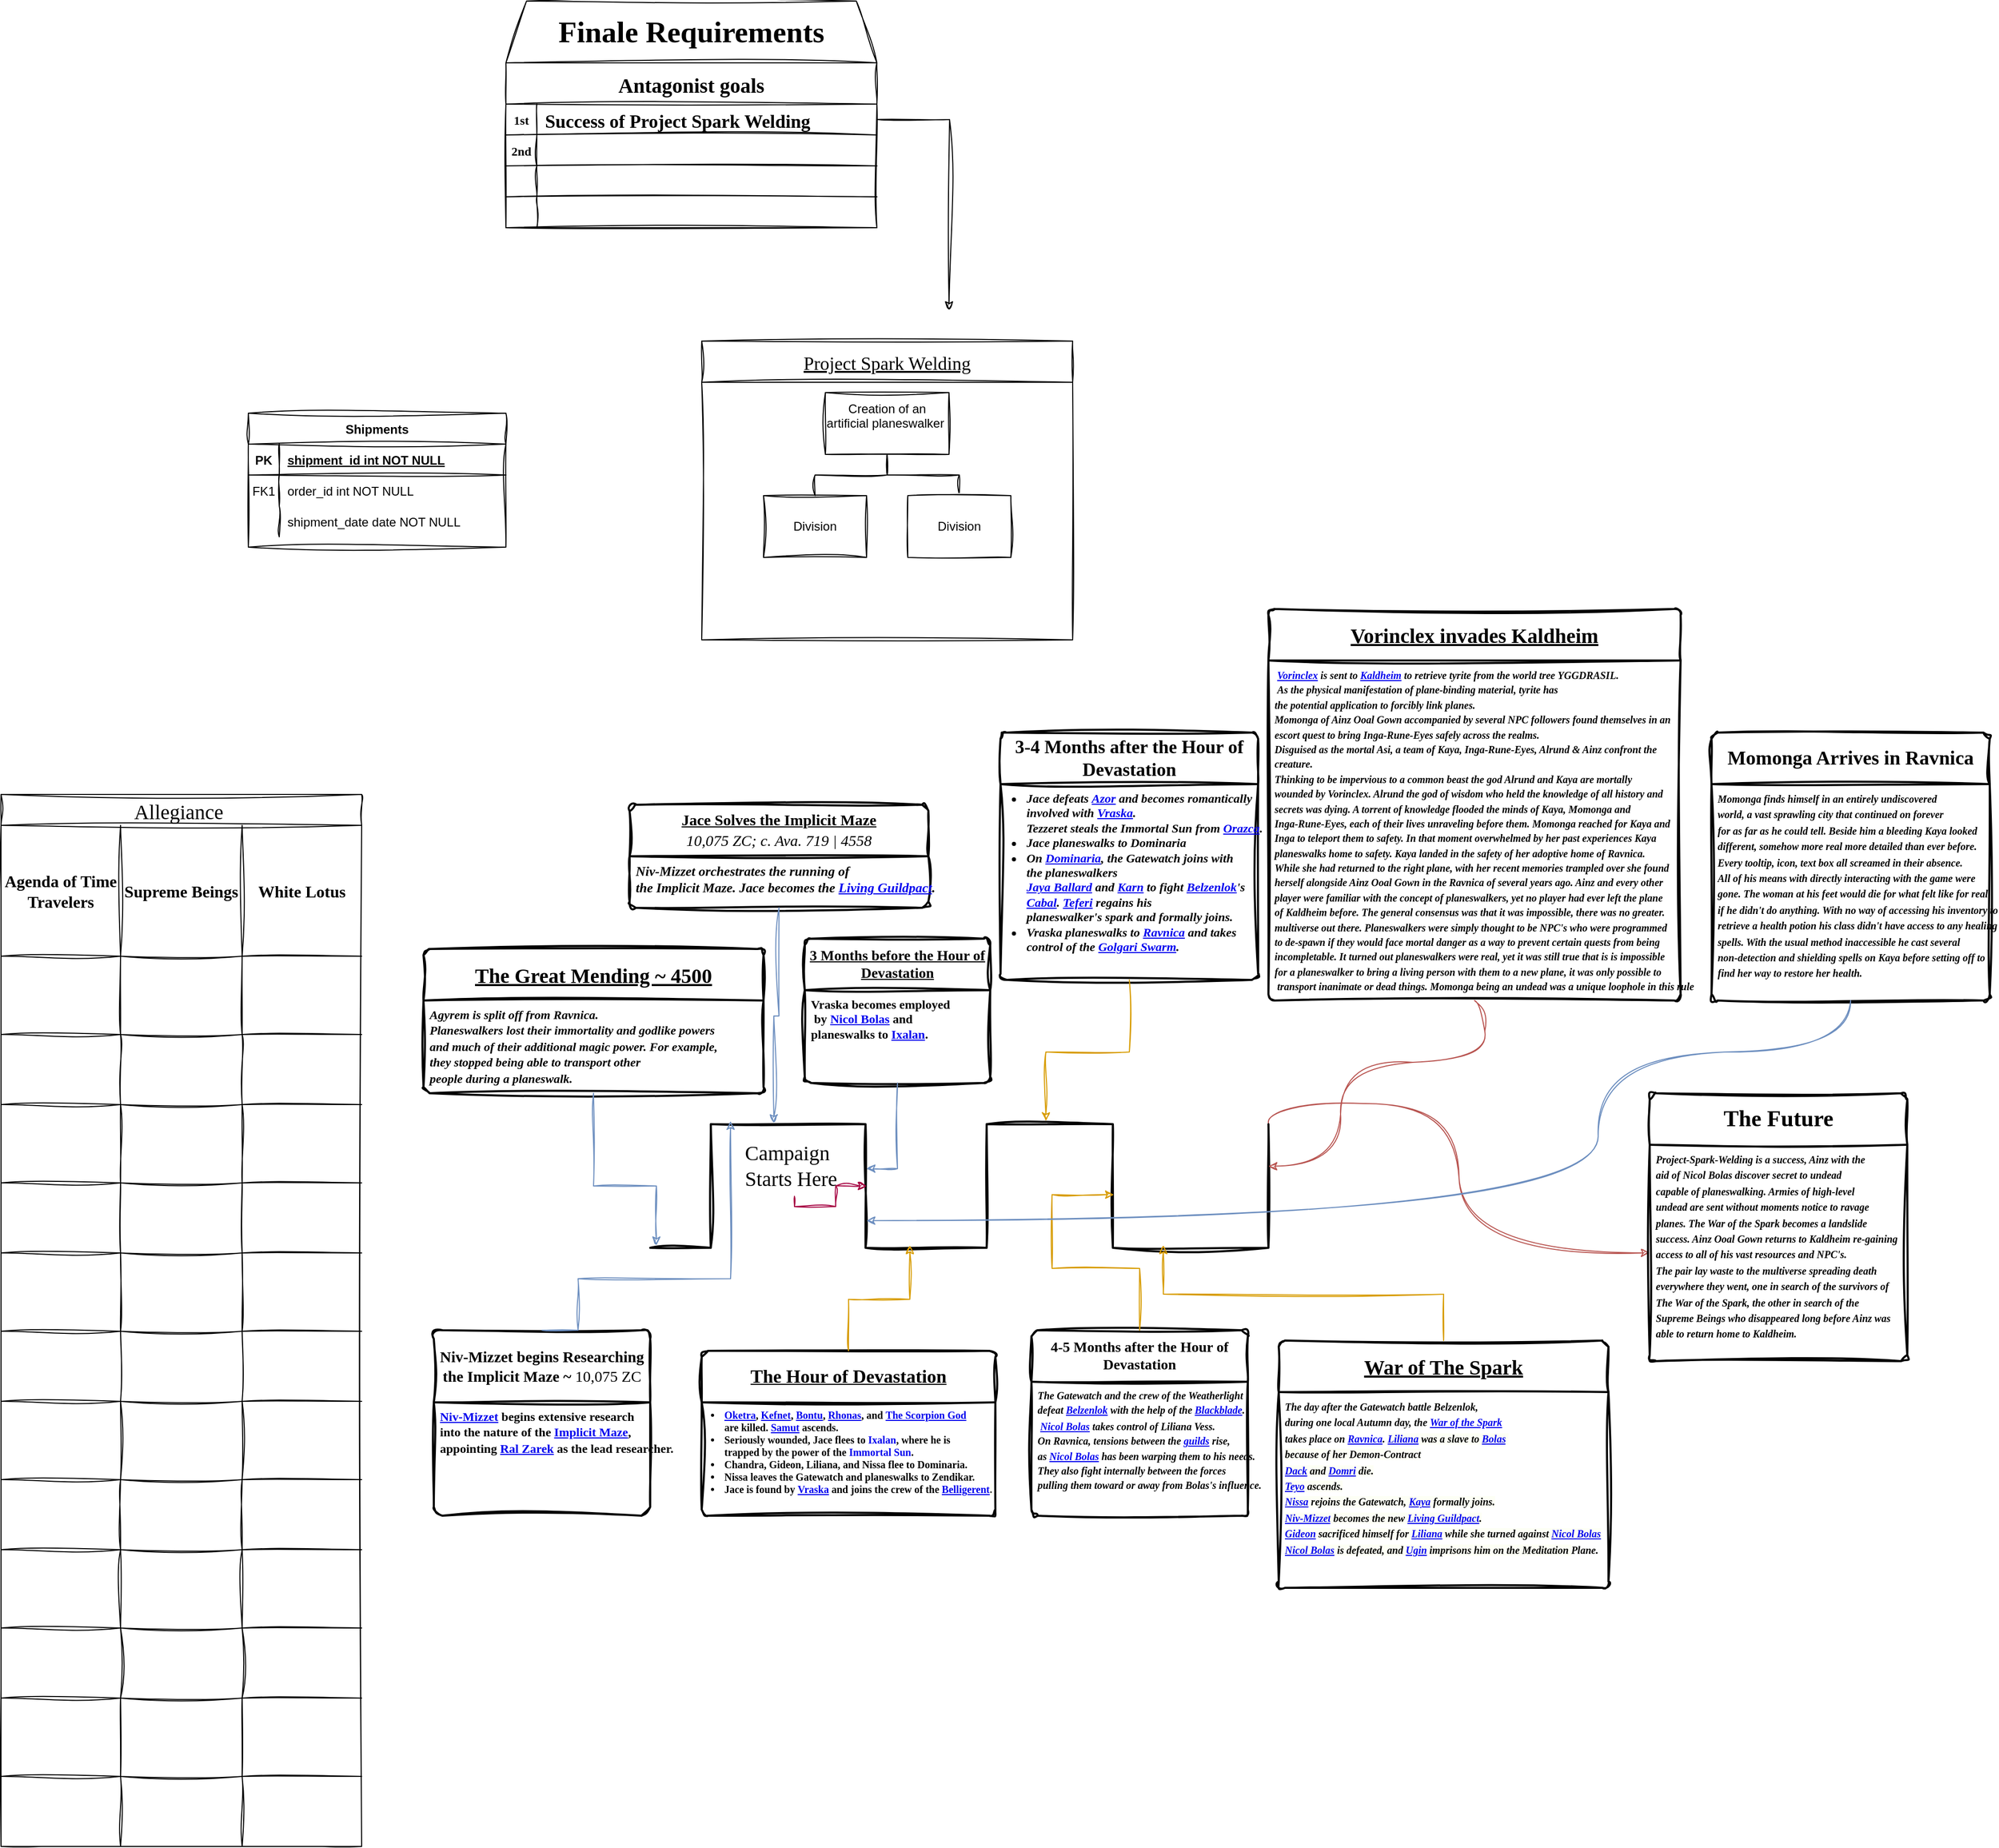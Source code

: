 <mxfile version="22.1.22" type="github">
  <diagram id="R2lEEEUBdFMjLlhIrx00" name="Page-1">
    <mxGraphModel dx="2990" dy="1377" grid="1" gridSize="10" guides="1" tooltips="1" connect="1" arrows="1" fold="1" page="1" pageScale="1" pageWidth="850" pageHeight="1100" math="0" shadow="0" extFonts="Permanent Marker^https://fonts.googleapis.com/css?family=Permanent+Marker">
      <root>
        <mxCell id="0" />
        <mxCell id="1" parent="0" />
        <mxCell id="C-vyLk0tnHw3VtMMgP7b-13" value="Shipments" style="shape=table;startSize=30;container=1;collapsible=1;childLayout=tableLayout;fixedRows=1;rowLines=0;fontStyle=1;align=center;resizeLast=1;labelBackgroundColor=none;sketch=1;curveFitting=1;jiggle=2;" parent="1" vertex="1">
          <mxGeometry y="420" width="250" height="130" as="geometry" />
        </mxCell>
        <mxCell id="C-vyLk0tnHw3VtMMgP7b-14" value="" style="shape=partialRectangle;collapsible=0;dropTarget=0;pointerEvents=0;fillColor=none;points=[[0,0.5],[1,0.5]];portConstraint=eastwest;top=0;left=0;right=0;bottom=1;labelBackgroundColor=none;sketch=1;curveFitting=1;jiggle=2;" parent="C-vyLk0tnHw3VtMMgP7b-13" vertex="1">
          <mxGeometry y="30" width="250" height="30" as="geometry" />
        </mxCell>
        <mxCell id="C-vyLk0tnHw3VtMMgP7b-15" value="PK" style="shape=partialRectangle;overflow=hidden;connectable=0;fillColor=none;top=0;left=0;bottom=0;right=0;fontStyle=1;labelBackgroundColor=none;sketch=1;curveFitting=1;jiggle=2;" parent="C-vyLk0tnHw3VtMMgP7b-14" vertex="1">
          <mxGeometry width="30" height="30" as="geometry">
            <mxRectangle width="30" height="30" as="alternateBounds" />
          </mxGeometry>
        </mxCell>
        <mxCell id="C-vyLk0tnHw3VtMMgP7b-16" value="shipment_id int NOT NULL " style="shape=partialRectangle;overflow=hidden;connectable=0;fillColor=none;top=0;left=0;bottom=0;right=0;align=left;spacingLeft=6;fontStyle=5;labelBackgroundColor=none;sketch=1;curveFitting=1;jiggle=2;" parent="C-vyLk0tnHw3VtMMgP7b-14" vertex="1">
          <mxGeometry x="30" width="220" height="30" as="geometry">
            <mxRectangle width="220" height="30" as="alternateBounds" />
          </mxGeometry>
        </mxCell>
        <mxCell id="C-vyLk0tnHw3VtMMgP7b-17" value="" style="shape=partialRectangle;collapsible=0;dropTarget=0;pointerEvents=0;fillColor=none;points=[[0,0.5],[1,0.5]];portConstraint=eastwest;top=0;left=0;right=0;bottom=0;labelBackgroundColor=none;sketch=1;curveFitting=1;jiggle=2;" parent="C-vyLk0tnHw3VtMMgP7b-13" vertex="1">
          <mxGeometry y="60" width="250" height="30" as="geometry" />
        </mxCell>
        <mxCell id="C-vyLk0tnHw3VtMMgP7b-18" value="FK1" style="shape=partialRectangle;overflow=hidden;connectable=0;fillColor=none;top=0;left=0;bottom=0;right=0;labelBackgroundColor=none;sketch=1;curveFitting=1;jiggle=2;" parent="C-vyLk0tnHw3VtMMgP7b-17" vertex="1">
          <mxGeometry width="30" height="30" as="geometry">
            <mxRectangle width="30" height="30" as="alternateBounds" />
          </mxGeometry>
        </mxCell>
        <mxCell id="C-vyLk0tnHw3VtMMgP7b-19" value="order_id int NOT NULL" style="shape=partialRectangle;overflow=hidden;connectable=0;fillColor=none;top=0;left=0;bottom=0;right=0;align=left;spacingLeft=6;labelBackgroundColor=none;sketch=1;curveFitting=1;jiggle=2;" parent="C-vyLk0tnHw3VtMMgP7b-17" vertex="1">
          <mxGeometry x="30" width="220" height="30" as="geometry">
            <mxRectangle width="220" height="30" as="alternateBounds" />
          </mxGeometry>
        </mxCell>
        <mxCell id="C-vyLk0tnHw3VtMMgP7b-20" value="" style="shape=partialRectangle;collapsible=0;dropTarget=0;pointerEvents=0;fillColor=none;points=[[0,0.5],[1,0.5]];portConstraint=eastwest;top=0;left=0;right=0;bottom=0;labelBackgroundColor=none;sketch=1;curveFitting=1;jiggle=2;" parent="C-vyLk0tnHw3VtMMgP7b-13" vertex="1">
          <mxGeometry y="90" width="250" height="30" as="geometry" />
        </mxCell>
        <mxCell id="C-vyLk0tnHw3VtMMgP7b-21" value="" style="shape=partialRectangle;overflow=hidden;connectable=0;fillColor=none;top=0;left=0;bottom=0;right=0;labelBackgroundColor=none;sketch=1;curveFitting=1;jiggle=2;" parent="C-vyLk0tnHw3VtMMgP7b-20" vertex="1">
          <mxGeometry width="30" height="30" as="geometry">
            <mxRectangle width="30" height="30" as="alternateBounds" />
          </mxGeometry>
        </mxCell>
        <mxCell id="C-vyLk0tnHw3VtMMgP7b-22" value="shipment_date date NOT NULL" style="shape=partialRectangle;overflow=hidden;connectable=0;fillColor=none;top=0;left=0;bottom=0;right=0;align=left;spacingLeft=6;labelBackgroundColor=none;sketch=1;curveFitting=1;jiggle=2;" parent="C-vyLk0tnHw3VtMMgP7b-20" vertex="1">
          <mxGeometry x="30" width="220" height="30" as="geometry">
            <mxRectangle width="220" height="30" as="alternateBounds" />
          </mxGeometry>
        </mxCell>
        <mxCell id="C-vyLk0tnHw3VtMMgP7b-23" value="Antagonist goals" style="shape=table;startSize=40;container=1;collapsible=1;childLayout=tableLayout;fixedRows=1;rowLines=0;fontStyle=1;align=center;resizeLast=1;labelBackgroundColor=none;fontSize=20;fontFamily=Bebas Neue;fontSource=https%3A%2F%2Ffonts.googleapis.com%2Fcss%3Ffamily%3DBebas%2BNeue;sketch=1;curveFitting=1;jiggle=2;" parent="1" vertex="1">
          <mxGeometry x="250" y="80" width="360" height="160" as="geometry">
            <mxRectangle x="250" y="80" width="100" height="30" as="alternateBounds" />
          </mxGeometry>
        </mxCell>
        <mxCell id="fSEFGYRT9wEeC8FM_eow-25" style="shape=partialRectangle;collapsible=0;dropTarget=0;pointerEvents=0;fillColor=none;points=[[0,0.5],[1,0.5]];portConstraint=eastwest;top=0;left=0;right=0;bottom=1;labelBackgroundColor=none;sketch=1;curveFitting=1;jiggle=2;" vertex="1" parent="C-vyLk0tnHw3VtMMgP7b-23">
          <mxGeometry y="40" width="360" height="30" as="geometry" />
        </mxCell>
        <mxCell id="fSEFGYRT9wEeC8FM_eow-26" value="1st" style="shape=partialRectangle;overflow=hidden;connectable=0;fillColor=none;top=0;left=0;bottom=0;right=0;fontStyle=1;align=center;fontFamily=Verdana;labelBackgroundColor=none;sketch=1;curveFitting=1;jiggle=2;" vertex="1" parent="fSEFGYRT9wEeC8FM_eow-25">
          <mxGeometry width="30" height="30" as="geometry">
            <mxRectangle width="30" height="30" as="alternateBounds" />
          </mxGeometry>
        </mxCell>
        <mxCell id="fSEFGYRT9wEeC8FM_eow-27" value="Success of Project Spark Welding" style="shape=partialRectangle;overflow=hidden;connectable=0;fillColor=none;top=0;left=0;bottom=0;right=0;align=left;spacingLeft=6;fontStyle=1;verticalAlign=middle;horizontal=1;fontFamily=Bebas Neue;fontSize=18;fontSource=https%3A%2F%2Ffonts.googleapis.com%2Fcss%3Ffamily%3DBebas%2BNeue;labelBackgroundColor=none;sketch=1;curveFitting=1;jiggle=2;" vertex="1" parent="fSEFGYRT9wEeC8FM_eow-25">
          <mxGeometry x="30" width="330" height="30" as="geometry">
            <mxRectangle width="330" height="30" as="alternateBounds" />
          </mxGeometry>
        </mxCell>
        <mxCell id="fSEFGYRT9wEeC8FM_eow-22" style="shape=partialRectangle;collapsible=0;dropTarget=0;pointerEvents=0;fillColor=none;points=[[0,0.5],[1,0.5]];portConstraint=eastwest;top=0;left=0;right=0;bottom=1;labelBackgroundColor=none;sketch=1;curveFitting=1;jiggle=2;" vertex="1" parent="C-vyLk0tnHw3VtMMgP7b-23">
          <mxGeometry y="70" width="360" height="30" as="geometry" />
        </mxCell>
        <mxCell id="fSEFGYRT9wEeC8FM_eow-23" style="shape=partialRectangle;overflow=hidden;connectable=0;fillColor=none;top=0;left=0;bottom=0;right=0;fontStyle=1;labelBackgroundColor=none;sketch=1;curveFitting=1;jiggle=2;" vertex="1" parent="fSEFGYRT9wEeC8FM_eow-22">
          <mxGeometry width="30" height="30" as="geometry">
            <mxRectangle width="30" height="30" as="alternateBounds" />
          </mxGeometry>
        </mxCell>
        <mxCell id="fSEFGYRT9wEeC8FM_eow-24" style="shape=partialRectangle;overflow=hidden;connectable=0;fillColor=none;top=0;left=0;bottom=0;right=0;align=center;spacingLeft=6;fontStyle=5;verticalAlign=middle;horizontal=1;fontFamily=Times New Roman;fontSize=15;labelBackgroundColor=none;sketch=1;curveFitting=1;jiggle=2;" vertex="1" parent="fSEFGYRT9wEeC8FM_eow-22">
          <mxGeometry x="30" width="330" height="30" as="geometry">
            <mxRectangle width="330" height="30" as="alternateBounds" />
          </mxGeometry>
        </mxCell>
        <mxCell id="fSEFGYRT9wEeC8FM_eow-13" style="shape=partialRectangle;collapsible=0;dropTarget=0;pointerEvents=0;fillColor=none;points=[[0,0.5],[1,0.5]];portConstraint=eastwest;top=0;left=0;right=0;bottom=1;labelBackgroundColor=none;sketch=1;curveFitting=1;jiggle=2;" vertex="1" parent="C-vyLk0tnHw3VtMMgP7b-23">
          <mxGeometry y="100" width="360" height="30" as="geometry" />
        </mxCell>
        <mxCell id="fSEFGYRT9wEeC8FM_eow-14" style="shape=partialRectangle;overflow=hidden;connectable=0;fillColor=none;top=0;left=0;bottom=0;right=0;fontStyle=1;labelBackgroundColor=none;sketch=1;curveFitting=1;jiggle=2;" vertex="1" parent="fSEFGYRT9wEeC8FM_eow-13">
          <mxGeometry width="30" height="30" as="geometry">
            <mxRectangle width="30" height="30" as="alternateBounds" />
          </mxGeometry>
        </mxCell>
        <mxCell id="fSEFGYRT9wEeC8FM_eow-15" style="shape=partialRectangle;overflow=hidden;connectable=0;fillColor=none;top=0;left=0;bottom=0;right=0;align=center;spacingLeft=6;fontStyle=5;verticalAlign=middle;horizontal=1;fontFamily=Times New Roman;fontSize=15;labelBackgroundColor=none;sketch=1;curveFitting=1;jiggle=2;" vertex="1" parent="fSEFGYRT9wEeC8FM_eow-13">
          <mxGeometry x="30" width="330" height="30" as="geometry">
            <mxRectangle width="330" height="30" as="alternateBounds" />
          </mxGeometry>
        </mxCell>
        <mxCell id="C-vyLk0tnHw3VtMMgP7b-24" value="" style="shape=partialRectangle;collapsible=0;dropTarget=0;pointerEvents=0;fillColor=none;points=[[0,0.5],[1,0.5]];portConstraint=eastwest;top=0;left=0;right=0;bottom=1;labelBackgroundColor=none;sketch=1;curveFitting=1;jiggle=2;" parent="C-vyLk0tnHw3VtMMgP7b-23" vertex="1">
          <mxGeometry y="130" width="360" height="30" as="geometry" />
        </mxCell>
        <mxCell id="C-vyLk0tnHw3VtMMgP7b-25" value="" style="shape=partialRectangle;overflow=hidden;connectable=0;fillColor=none;top=0;left=0;bottom=0;right=0;fontStyle=1;labelBackgroundColor=none;sketch=1;curveFitting=1;jiggle=2;" parent="C-vyLk0tnHw3VtMMgP7b-24" vertex="1">
          <mxGeometry width="30" height="30" as="geometry">
            <mxRectangle width="30" height="30" as="alternateBounds" />
          </mxGeometry>
        </mxCell>
        <mxCell id="C-vyLk0tnHw3VtMMgP7b-26" value="" style="shape=partialRectangle;overflow=hidden;connectable=0;fillColor=none;top=0;left=0;bottom=0;right=0;align=center;spacingLeft=6;fontStyle=5;verticalAlign=middle;horizontal=1;fontFamily=Times New Roman;fontSize=15;labelBackgroundColor=none;sketch=1;curveFitting=1;jiggle=2;" parent="C-vyLk0tnHw3VtMMgP7b-24" vertex="1">
          <mxGeometry x="30" width="330" height="30" as="geometry">
            <mxRectangle width="330" height="30" as="alternateBounds" />
          </mxGeometry>
        </mxCell>
        <mxCell id="fSEFGYRT9wEeC8FM_eow-29" value="2nd" style="shape=partialRectangle;overflow=hidden;connectable=0;fillColor=none;top=0;left=0;bottom=0;right=0;fontStyle=1;align=center;fontFamily=Verdana;labelBackgroundColor=none;sketch=1;curveFitting=1;jiggle=2;" vertex="1" parent="1">
          <mxGeometry x="250" y="150" width="30" height="30" as="geometry">
            <mxRectangle width="30" height="30" as="alternateBounds" />
          </mxGeometry>
        </mxCell>
        <mxCell id="fSEFGYRT9wEeC8FM_eow-30" value="Text" style="text;strokeColor=none;align=center;fillColor=none;html=1;verticalAlign=middle;whiteSpace=wrap;rounded=0;labelBackgroundColor=none;sketch=1;curveFitting=1;jiggle=2;" vertex="1" parent="1">
          <mxGeometry x="320" y="30" width="200" height="50" as="geometry" />
        </mxCell>
        <mxCell id="fSEFGYRT9wEeC8FM_eow-31" value="&lt;font data-font-src=&quot;https://fonts.googleapis.com/css?family=Rubik+Burned&quot; face=&quot;Rubik Burned&quot; style=&quot;font-size: 29px;&quot;&gt;&lt;b style=&quot;font-size: 29px;&quot;&gt;Finale Requirements&lt;/b&gt;&lt;/font&gt;" style="shape=trapezoid;perimeter=trapezoidPerimeter;whiteSpace=wrap;html=1;fixedSize=1;fontSize=29;labelBackgroundColor=none;sketch=1;curveFitting=1;jiggle=2;" vertex="1" parent="1">
          <mxGeometry x="250" y="20" width="360" height="60" as="geometry" />
        </mxCell>
        <mxCell id="fSEFGYRT9wEeC8FM_eow-32" style="edgeStyle=orthogonalEdgeStyle;rounded=0;orthogonalLoop=1;jettySize=auto;html=1;entryX=0.5;entryY=0;entryDx=0;entryDy=0;labelBackgroundColor=none;fontColor=default;sketch=1;curveFitting=1;jiggle=2;" edge="1" parent="1" source="fSEFGYRT9wEeC8FM_eow-25">
          <mxGeometry relative="1" as="geometry">
            <mxPoint x="680" y="320" as="targetPoint" />
          </mxGeometry>
        </mxCell>
        <mxCell id="fSEFGYRT9wEeC8FM_eow-33" value="Project Spark Welding" style="swimlane;startSize=40;horizontal=1;containerType=tree;newEdgeStyle={&quot;edgeStyle&quot;:&quot;elbowEdgeStyle&quot;,&quot;startArrow&quot;:&quot;none&quot;,&quot;endArrow&quot;:&quot;none&quot;};fontSize=18;fontFamily=Bebas Neue;fontSource=https%3A%2F%2Ffonts.googleapis.com%2Fcss%3Ffamily%3DBebas%2BNeue;fontStyle=4;spacingTop=0;perimeterSpacing=0;fillStyle=auto;labelBackgroundColor=none;sketch=1;curveFitting=1;jiggle=2;" vertex="1" parent="1">
          <mxGeometry x="440" y="350" width="360" height="290" as="geometry" />
        </mxCell>
        <mxCell id="fSEFGYRT9wEeC8FM_eow-34" value="" style="edgeStyle=elbowEdgeStyle;elbow=vertical;sourcePerimeterSpacing=0;targetPerimeterSpacing=0;startArrow=none;endArrow=none;rounded=0;curved=0;labelBackgroundColor=none;fontColor=default;sketch=1;curveFitting=1;jiggle=2;" edge="1" parent="fSEFGYRT9wEeC8FM_eow-33" source="fSEFGYRT9wEeC8FM_eow-36" target="fSEFGYRT9wEeC8FM_eow-37">
          <mxGeometry relative="1" as="geometry" />
        </mxCell>
        <mxCell id="fSEFGYRT9wEeC8FM_eow-35" value="" style="edgeStyle=elbowEdgeStyle;elbow=vertical;sourcePerimeterSpacing=0;targetPerimeterSpacing=0;startArrow=none;endArrow=none;rounded=0;curved=0;labelBackgroundColor=none;fontColor=default;sketch=1;curveFitting=1;jiggle=2;" edge="1" parent="fSEFGYRT9wEeC8FM_eow-33" source="fSEFGYRT9wEeC8FM_eow-36" target="fSEFGYRT9wEeC8FM_eow-38">
          <mxGeometry relative="1" as="geometry" />
        </mxCell>
        <UserObject label="Creation of an artificial planeswalker&amp;nbsp; &amp;nbsp;" treeRoot="1" id="fSEFGYRT9wEeC8FM_eow-36">
          <mxCell style="whiteSpace=wrap;html=1;align=center;treeFolding=1;treeMoving=1;newEdgeStyle={&quot;edgeStyle&quot;:&quot;elbowEdgeStyle&quot;,&quot;startArrow&quot;:&quot;none&quot;,&quot;endArrow&quot;:&quot;none&quot;};labelBackgroundColor=none;sketch=1;curveFitting=1;jiggle=2;" vertex="1" parent="fSEFGYRT9wEeC8FM_eow-33">
            <mxGeometry x="120" y="50" width="120" height="60" as="geometry" />
          </mxCell>
        </UserObject>
        <mxCell id="fSEFGYRT9wEeC8FM_eow-37" value="Division" style="whiteSpace=wrap;html=1;align=center;verticalAlign=middle;treeFolding=1;treeMoving=1;newEdgeStyle={&quot;edgeStyle&quot;:&quot;elbowEdgeStyle&quot;,&quot;startArrow&quot;:&quot;none&quot;,&quot;endArrow&quot;:&quot;none&quot;};labelBackgroundColor=none;sketch=1;curveFitting=1;jiggle=2;" vertex="1" parent="fSEFGYRT9wEeC8FM_eow-33">
          <mxGeometry x="60" y="150" width="100" height="60" as="geometry" />
        </mxCell>
        <mxCell id="fSEFGYRT9wEeC8FM_eow-38" value="Division" style="whiteSpace=wrap;html=1;align=center;verticalAlign=middle;treeFolding=1;treeMoving=1;newEdgeStyle={&quot;edgeStyle&quot;:&quot;elbowEdgeStyle&quot;,&quot;startArrow&quot;:&quot;none&quot;,&quot;endArrow&quot;:&quot;none&quot;};labelBackgroundColor=none;sketch=1;curveFitting=1;jiggle=2;" vertex="1" parent="fSEFGYRT9wEeC8FM_eow-33">
          <mxGeometry x="200" y="150" width="100" height="60" as="geometry" />
        </mxCell>
        <mxCell id="fSEFGYRT9wEeC8FM_eow-48" value="Allegiance " style="shape=table;startSize=30;container=1;collapsible=0;childLayout=tableLayout;strokeColor=default;fontSize=20;sketch=1;hachureGap=4;jiggle=2;curveFitting=1;fontFamily=Rubik Burned;fontSource=https%3A%2F%2Ffonts.googleapis.com%2Fcss%3Ffamily%3DRubik%2BBurned;" vertex="1" parent="1">
          <mxGeometry x="-240" y="790" width="350" height="1021" as="geometry" />
        </mxCell>
        <mxCell id="fSEFGYRT9wEeC8FM_eow-49" value="" style="shape=tableRow;horizontal=0;startSize=0;swimlaneHead=0;swimlaneBody=0;strokeColor=inherit;top=0;left=0;bottom=0;right=0;collapsible=0;dropTarget=0;fillColor=none;points=[[0,0.5],[1,0.5]];portConstraint=eastwest;fontSize=16;sketch=1;hachureGap=4;jiggle=2;curveFitting=1;fontFamily=Architects Daughter;fontSource=https%3A%2F%2Ffonts.googleapis.com%2Fcss%3Ffamily%3DArchitects%2BDaughter;" vertex="1" parent="fSEFGYRT9wEeC8FM_eow-48">
          <mxGeometry y="30" width="350" height="127" as="geometry" />
        </mxCell>
        <mxCell id="fSEFGYRT9wEeC8FM_eow-50" value="Agenda of Time Travelers" style="shape=partialRectangle;html=1;whiteSpace=wrap;connectable=0;strokeColor=inherit;overflow=hidden;fillColor=none;top=0;left=0;bottom=0;right=0;pointerEvents=1;fontSize=16;sketch=1;hachureGap=4;jiggle=2;curveFitting=1;fontFamily=Oswald;fontSource=https%3A%2F%2Ffonts.googleapis.com%2Fcss%3Ffamily%3DOswald;fontStyle=1" vertex="1" parent="fSEFGYRT9wEeC8FM_eow-49">
          <mxGeometry width="116" height="127" as="geometry">
            <mxRectangle width="116" height="127" as="alternateBounds" />
          </mxGeometry>
        </mxCell>
        <mxCell id="fSEFGYRT9wEeC8FM_eow-51" value="&lt;font data-font-src=&quot;https://fonts.googleapis.com/css?family=Oswald&quot;&gt;Supreme Beings&lt;/font&gt;" style="shape=partialRectangle;html=1;whiteSpace=wrap;connectable=0;strokeColor=inherit;overflow=hidden;fillColor=none;top=0;left=0;bottom=0;right=0;pointerEvents=1;fontSize=16;sketch=1;hachureGap=4;jiggle=2;curveFitting=1;fontFamily=Oswald;fontSource=https%3A%2F%2Ffonts.googleapis.com%2Fcss%3Ffamily%3DOswald;fontStyle=1" vertex="1" parent="fSEFGYRT9wEeC8FM_eow-49">
          <mxGeometry x="116" width="118" height="127" as="geometry">
            <mxRectangle width="118" height="127" as="alternateBounds" />
          </mxGeometry>
        </mxCell>
        <mxCell id="fSEFGYRT9wEeC8FM_eow-52" value="&lt;b&gt;White Lotus&lt;/b&gt;" style="shape=partialRectangle;html=1;whiteSpace=wrap;connectable=0;strokeColor=inherit;overflow=hidden;fillColor=none;top=0;left=0;bottom=0;right=0;pointerEvents=1;fontSize=16;sketch=1;hachureGap=4;jiggle=2;curveFitting=1;fontFamily=Oswald;fontSource=https%3A%2F%2Ffonts.googleapis.com%2Fcss%3Ffamily%3DOswald;" vertex="1" parent="fSEFGYRT9wEeC8FM_eow-49">
          <mxGeometry x="234" width="116" height="127" as="geometry">
            <mxRectangle width="116" height="127" as="alternateBounds" />
          </mxGeometry>
        </mxCell>
        <mxCell id="fSEFGYRT9wEeC8FM_eow-53" value="" style="shape=tableRow;horizontal=0;startSize=0;swimlaneHead=0;swimlaneBody=0;strokeColor=inherit;top=0;left=0;bottom=0;right=0;collapsible=0;dropTarget=0;fillColor=none;points=[[0,0.5],[1,0.5]];portConstraint=eastwest;fontSize=16;sketch=1;hachureGap=4;jiggle=2;curveFitting=1;fontFamily=Architects Daughter;fontSource=https%3A%2F%2Ffonts.googleapis.com%2Fcss%3Ffamily%3DArchitects%2BDaughter;" vertex="1" parent="fSEFGYRT9wEeC8FM_eow-48">
          <mxGeometry y="157" width="350" height="76" as="geometry" />
        </mxCell>
        <mxCell id="fSEFGYRT9wEeC8FM_eow-54" value="" style="shape=partialRectangle;html=1;whiteSpace=wrap;connectable=0;strokeColor=inherit;overflow=hidden;fillColor=none;top=0;left=0;bottom=0;right=0;pointerEvents=1;fontSize=16;sketch=1;hachureGap=4;jiggle=2;curveFitting=1;fontFamily=Oswald;fontSource=https%3A%2F%2Ffonts.googleapis.com%2Fcss%3Ffamily%3DOswald;" vertex="1" parent="fSEFGYRT9wEeC8FM_eow-53">
          <mxGeometry width="116" height="76" as="geometry">
            <mxRectangle width="116" height="76" as="alternateBounds" />
          </mxGeometry>
        </mxCell>
        <mxCell id="fSEFGYRT9wEeC8FM_eow-55" value="" style="shape=partialRectangle;html=1;whiteSpace=wrap;connectable=0;strokeColor=inherit;overflow=hidden;fillColor=none;top=0;left=0;bottom=0;right=0;pointerEvents=1;fontSize=16;sketch=1;hachureGap=4;jiggle=2;curveFitting=1;fontFamily=Oswald;fontSource=https%3A%2F%2Ffonts.googleapis.com%2Fcss%3Ffamily%3DOswald;" vertex="1" parent="fSEFGYRT9wEeC8FM_eow-53">
          <mxGeometry x="116" width="118" height="76" as="geometry">
            <mxRectangle width="118" height="76" as="alternateBounds" />
          </mxGeometry>
        </mxCell>
        <mxCell id="fSEFGYRT9wEeC8FM_eow-56" value="" style="shape=partialRectangle;html=1;whiteSpace=wrap;connectable=0;strokeColor=inherit;overflow=hidden;fillColor=none;top=0;left=0;bottom=0;right=0;pointerEvents=1;fontSize=16;sketch=1;hachureGap=4;jiggle=2;curveFitting=1;fontFamily=Oswald;fontSource=https%3A%2F%2Ffonts.googleapis.com%2Fcss%3Ffamily%3DOswald;" vertex="1" parent="fSEFGYRT9wEeC8FM_eow-53">
          <mxGeometry x="234" width="116" height="76" as="geometry">
            <mxRectangle width="116" height="76" as="alternateBounds" />
          </mxGeometry>
        </mxCell>
        <mxCell id="fSEFGYRT9wEeC8FM_eow-57" value="" style="shape=tableRow;horizontal=0;startSize=0;swimlaneHead=0;swimlaneBody=0;strokeColor=inherit;top=0;left=0;bottom=0;right=0;collapsible=0;dropTarget=0;fillColor=none;points=[[0,0.5],[1,0.5]];portConstraint=eastwest;fontSize=16;sketch=1;hachureGap=4;jiggle=2;curveFitting=1;fontFamily=Architects Daughter;fontSource=https%3A%2F%2Ffonts.googleapis.com%2Fcss%3Ffamily%3DArchitects%2BDaughter;" vertex="1" parent="fSEFGYRT9wEeC8FM_eow-48">
          <mxGeometry y="233" width="350" height="68" as="geometry" />
        </mxCell>
        <mxCell id="fSEFGYRT9wEeC8FM_eow-58" value="" style="shape=partialRectangle;html=1;whiteSpace=wrap;connectable=0;strokeColor=inherit;overflow=hidden;fillColor=none;top=0;left=0;bottom=0;right=0;pointerEvents=1;fontSize=16;sketch=1;hachureGap=4;jiggle=2;curveFitting=1;fontFamily=Oswald;fontSource=https%3A%2F%2Ffonts.googleapis.com%2Fcss%3Ffamily%3DOswald;" vertex="1" parent="fSEFGYRT9wEeC8FM_eow-57">
          <mxGeometry width="116" height="68" as="geometry">
            <mxRectangle width="116" height="68" as="alternateBounds" />
          </mxGeometry>
        </mxCell>
        <mxCell id="fSEFGYRT9wEeC8FM_eow-59" value="" style="shape=partialRectangle;html=1;whiteSpace=wrap;connectable=0;strokeColor=inherit;overflow=hidden;fillColor=none;top=0;left=0;bottom=0;right=0;pointerEvents=1;fontSize=16;sketch=1;hachureGap=4;jiggle=2;curveFitting=1;fontFamily=Oswald;fontSource=https%3A%2F%2Ffonts.googleapis.com%2Fcss%3Ffamily%3DOswald;" vertex="1" parent="fSEFGYRT9wEeC8FM_eow-57">
          <mxGeometry x="116" width="118" height="68" as="geometry">
            <mxRectangle width="118" height="68" as="alternateBounds" />
          </mxGeometry>
        </mxCell>
        <mxCell id="fSEFGYRT9wEeC8FM_eow-60" value="" style="shape=partialRectangle;html=1;whiteSpace=wrap;connectable=0;strokeColor=inherit;overflow=hidden;fillColor=none;top=0;left=0;bottom=0;right=0;pointerEvents=1;fontSize=16;sketch=1;hachureGap=4;jiggle=2;curveFitting=1;fontFamily=Oswald;fontSource=https%3A%2F%2Ffonts.googleapis.com%2Fcss%3Ffamily%3DOswald;" vertex="1" parent="fSEFGYRT9wEeC8FM_eow-57">
          <mxGeometry x="234" width="116" height="68" as="geometry">
            <mxRectangle width="116" height="68" as="alternateBounds" />
          </mxGeometry>
        </mxCell>
        <mxCell id="fSEFGYRT9wEeC8FM_eow-86" value="" style="shape=tableRow;horizontal=0;startSize=0;swimlaneHead=0;swimlaneBody=0;strokeColor=inherit;top=0;left=0;bottom=0;right=0;collapsible=0;dropTarget=0;fillColor=none;points=[[0,0.5],[1,0.5]];portConstraint=eastwest;fontSize=16;sketch=1;hachureGap=4;jiggle=2;curveFitting=1;fontFamily=Architects Daughter;fontSource=https%3A%2F%2Ffonts.googleapis.com%2Fcss%3Ffamily%3DArchitects%2BDaughter;" vertex="1" parent="fSEFGYRT9wEeC8FM_eow-48">
          <mxGeometry y="301" width="350" height="76" as="geometry" />
        </mxCell>
        <mxCell id="fSEFGYRT9wEeC8FM_eow-87" value="" style="shape=partialRectangle;html=1;whiteSpace=wrap;connectable=0;strokeColor=inherit;overflow=hidden;fillColor=none;top=0;left=0;bottom=0;right=0;pointerEvents=1;fontSize=16;sketch=1;hachureGap=4;jiggle=2;curveFitting=1;fontFamily=Oswald;fontSource=https%3A%2F%2Ffonts.googleapis.com%2Fcss%3Ffamily%3DOswald;" vertex="1" parent="fSEFGYRT9wEeC8FM_eow-86">
          <mxGeometry width="116" height="76" as="geometry">
            <mxRectangle width="116" height="76" as="alternateBounds" />
          </mxGeometry>
        </mxCell>
        <mxCell id="fSEFGYRT9wEeC8FM_eow-88" value="" style="shape=partialRectangle;html=1;whiteSpace=wrap;connectable=0;strokeColor=inherit;overflow=hidden;fillColor=none;top=0;left=0;bottom=0;right=0;pointerEvents=1;fontSize=16;sketch=1;hachureGap=4;jiggle=2;curveFitting=1;fontFamily=Oswald;fontSource=https%3A%2F%2Ffonts.googleapis.com%2Fcss%3Ffamily%3DOswald;" vertex="1" parent="fSEFGYRT9wEeC8FM_eow-86">
          <mxGeometry x="116" width="118" height="76" as="geometry">
            <mxRectangle width="118" height="76" as="alternateBounds" />
          </mxGeometry>
        </mxCell>
        <mxCell id="fSEFGYRT9wEeC8FM_eow-89" value="" style="shape=partialRectangle;html=1;whiteSpace=wrap;connectable=0;strokeColor=inherit;overflow=hidden;fillColor=none;top=0;left=0;bottom=0;right=0;pointerEvents=1;fontSize=16;sketch=1;hachureGap=4;jiggle=2;curveFitting=1;fontFamily=Oswald;fontSource=https%3A%2F%2Ffonts.googleapis.com%2Fcss%3Ffamily%3DOswald;" vertex="1" parent="fSEFGYRT9wEeC8FM_eow-86">
          <mxGeometry x="234" width="116" height="76" as="geometry">
            <mxRectangle width="116" height="76" as="alternateBounds" />
          </mxGeometry>
        </mxCell>
        <mxCell id="fSEFGYRT9wEeC8FM_eow-90" value="" style="shape=tableRow;horizontal=0;startSize=0;swimlaneHead=0;swimlaneBody=0;strokeColor=inherit;top=0;left=0;bottom=0;right=0;collapsible=0;dropTarget=0;fillColor=none;points=[[0,0.5],[1,0.5]];portConstraint=eastwest;fontSize=16;sketch=1;hachureGap=4;jiggle=2;curveFitting=1;fontFamily=Architects Daughter;fontSource=https%3A%2F%2Ffonts.googleapis.com%2Fcss%3Ffamily%3DArchitects%2BDaughter;" vertex="1" parent="fSEFGYRT9wEeC8FM_eow-48">
          <mxGeometry y="377" width="350" height="68" as="geometry" />
        </mxCell>
        <mxCell id="fSEFGYRT9wEeC8FM_eow-91" value="" style="shape=partialRectangle;html=1;whiteSpace=wrap;connectable=0;strokeColor=inherit;overflow=hidden;fillColor=none;top=0;left=0;bottom=0;right=0;pointerEvents=1;fontSize=16;sketch=1;hachureGap=4;jiggle=2;curveFitting=1;fontFamily=Oswald;fontSource=https%3A%2F%2Ffonts.googleapis.com%2Fcss%3Ffamily%3DOswald;" vertex="1" parent="fSEFGYRT9wEeC8FM_eow-90">
          <mxGeometry width="116" height="68" as="geometry">
            <mxRectangle width="116" height="68" as="alternateBounds" />
          </mxGeometry>
        </mxCell>
        <mxCell id="fSEFGYRT9wEeC8FM_eow-92" value="" style="shape=partialRectangle;html=1;whiteSpace=wrap;connectable=0;strokeColor=inherit;overflow=hidden;fillColor=none;top=0;left=0;bottom=0;right=0;pointerEvents=1;fontSize=16;sketch=1;hachureGap=4;jiggle=2;curveFitting=1;fontFamily=Oswald;fontSource=https%3A%2F%2Ffonts.googleapis.com%2Fcss%3Ffamily%3DOswald;" vertex="1" parent="fSEFGYRT9wEeC8FM_eow-90">
          <mxGeometry x="116" width="118" height="68" as="geometry">
            <mxRectangle width="118" height="68" as="alternateBounds" />
          </mxGeometry>
        </mxCell>
        <mxCell id="fSEFGYRT9wEeC8FM_eow-93" value="" style="shape=partialRectangle;html=1;whiteSpace=wrap;connectable=0;strokeColor=inherit;overflow=hidden;fillColor=none;top=0;left=0;bottom=0;right=0;pointerEvents=1;fontSize=16;sketch=1;hachureGap=4;jiggle=2;curveFitting=1;fontFamily=Oswald;fontSource=https%3A%2F%2Ffonts.googleapis.com%2Fcss%3Ffamily%3DOswald;" vertex="1" parent="fSEFGYRT9wEeC8FM_eow-90">
          <mxGeometry x="234" width="116" height="68" as="geometry">
            <mxRectangle width="116" height="68" as="alternateBounds" />
          </mxGeometry>
        </mxCell>
        <mxCell id="fSEFGYRT9wEeC8FM_eow-94" value="" style="shape=tableRow;horizontal=0;startSize=0;swimlaneHead=0;swimlaneBody=0;strokeColor=inherit;top=0;left=0;bottom=0;right=0;collapsible=0;dropTarget=0;fillColor=none;points=[[0,0.5],[1,0.5]];portConstraint=eastwest;fontSize=16;sketch=1;hachureGap=4;jiggle=2;curveFitting=1;fontFamily=Architects Daughter;fontSource=https%3A%2F%2Ffonts.googleapis.com%2Fcss%3Ffamily%3DArchitects%2BDaughter;" vertex="1" parent="fSEFGYRT9wEeC8FM_eow-48">
          <mxGeometry y="445" width="350" height="76" as="geometry" />
        </mxCell>
        <mxCell id="fSEFGYRT9wEeC8FM_eow-95" value="" style="shape=partialRectangle;html=1;whiteSpace=wrap;connectable=0;strokeColor=inherit;overflow=hidden;fillColor=none;top=0;left=0;bottom=0;right=0;pointerEvents=1;fontSize=16;sketch=1;hachureGap=4;jiggle=2;curveFitting=1;fontFamily=Oswald;fontSource=https%3A%2F%2Ffonts.googleapis.com%2Fcss%3Ffamily%3DOswald;" vertex="1" parent="fSEFGYRT9wEeC8FM_eow-94">
          <mxGeometry width="116" height="76" as="geometry">
            <mxRectangle width="116" height="76" as="alternateBounds" />
          </mxGeometry>
        </mxCell>
        <mxCell id="fSEFGYRT9wEeC8FM_eow-96" value="" style="shape=partialRectangle;html=1;whiteSpace=wrap;connectable=0;strokeColor=inherit;overflow=hidden;fillColor=none;top=0;left=0;bottom=0;right=0;pointerEvents=1;fontSize=16;sketch=1;hachureGap=4;jiggle=2;curveFitting=1;fontFamily=Oswald;fontSource=https%3A%2F%2Ffonts.googleapis.com%2Fcss%3Ffamily%3DOswald;" vertex="1" parent="fSEFGYRT9wEeC8FM_eow-94">
          <mxGeometry x="116" width="118" height="76" as="geometry">
            <mxRectangle width="118" height="76" as="alternateBounds" />
          </mxGeometry>
        </mxCell>
        <mxCell id="fSEFGYRT9wEeC8FM_eow-97" value="" style="shape=partialRectangle;html=1;whiteSpace=wrap;connectable=0;strokeColor=inherit;overflow=hidden;fillColor=none;top=0;left=0;bottom=0;right=0;pointerEvents=1;fontSize=16;sketch=1;hachureGap=4;jiggle=2;curveFitting=1;fontFamily=Oswald;fontSource=https%3A%2F%2Ffonts.googleapis.com%2Fcss%3Ffamily%3DOswald;" vertex="1" parent="fSEFGYRT9wEeC8FM_eow-94">
          <mxGeometry x="234" width="116" height="76" as="geometry">
            <mxRectangle width="116" height="76" as="alternateBounds" />
          </mxGeometry>
        </mxCell>
        <mxCell id="fSEFGYRT9wEeC8FM_eow-98" value="" style="shape=tableRow;horizontal=0;startSize=0;swimlaneHead=0;swimlaneBody=0;strokeColor=inherit;top=0;left=0;bottom=0;right=0;collapsible=0;dropTarget=0;fillColor=none;points=[[0,0.5],[1,0.5]];portConstraint=eastwest;fontSize=16;sketch=1;hachureGap=4;jiggle=2;curveFitting=1;fontFamily=Architects Daughter;fontSource=https%3A%2F%2Ffonts.googleapis.com%2Fcss%3Ffamily%3DArchitects%2BDaughter;" vertex="1" parent="fSEFGYRT9wEeC8FM_eow-48">
          <mxGeometry y="521" width="350" height="68" as="geometry" />
        </mxCell>
        <mxCell id="fSEFGYRT9wEeC8FM_eow-99" value="" style="shape=partialRectangle;html=1;whiteSpace=wrap;connectable=0;strokeColor=inherit;overflow=hidden;fillColor=none;top=0;left=0;bottom=0;right=0;pointerEvents=1;fontSize=16;sketch=1;hachureGap=4;jiggle=2;curveFitting=1;fontFamily=Oswald;fontSource=https%3A%2F%2Ffonts.googleapis.com%2Fcss%3Ffamily%3DOswald;" vertex="1" parent="fSEFGYRT9wEeC8FM_eow-98">
          <mxGeometry width="116" height="68" as="geometry">
            <mxRectangle width="116" height="68" as="alternateBounds" />
          </mxGeometry>
        </mxCell>
        <mxCell id="fSEFGYRT9wEeC8FM_eow-100" value="" style="shape=partialRectangle;html=1;whiteSpace=wrap;connectable=0;strokeColor=inherit;overflow=hidden;fillColor=none;top=0;left=0;bottom=0;right=0;pointerEvents=1;fontSize=16;sketch=1;hachureGap=4;jiggle=2;curveFitting=1;fontFamily=Oswald;fontSource=https%3A%2F%2Ffonts.googleapis.com%2Fcss%3Ffamily%3DOswald;" vertex="1" parent="fSEFGYRT9wEeC8FM_eow-98">
          <mxGeometry x="116" width="118" height="68" as="geometry">
            <mxRectangle width="118" height="68" as="alternateBounds" />
          </mxGeometry>
        </mxCell>
        <mxCell id="fSEFGYRT9wEeC8FM_eow-101" value="" style="shape=partialRectangle;html=1;whiteSpace=wrap;connectable=0;strokeColor=inherit;overflow=hidden;fillColor=none;top=0;left=0;bottom=0;right=0;pointerEvents=1;fontSize=16;sketch=1;hachureGap=4;jiggle=2;curveFitting=1;fontFamily=Oswald;fontSource=https%3A%2F%2Ffonts.googleapis.com%2Fcss%3Ffamily%3DOswald;" vertex="1" parent="fSEFGYRT9wEeC8FM_eow-98">
          <mxGeometry x="234" width="116" height="68" as="geometry">
            <mxRectangle width="116" height="68" as="alternateBounds" />
          </mxGeometry>
        </mxCell>
        <mxCell id="fSEFGYRT9wEeC8FM_eow-102" value="" style="shape=tableRow;horizontal=0;startSize=0;swimlaneHead=0;swimlaneBody=0;strokeColor=inherit;top=0;left=0;bottom=0;right=0;collapsible=0;dropTarget=0;fillColor=none;points=[[0,0.5],[1,0.5]];portConstraint=eastwest;fontSize=16;sketch=1;hachureGap=4;jiggle=2;curveFitting=1;fontFamily=Architects Daughter;fontSource=https%3A%2F%2Ffonts.googleapis.com%2Fcss%3Ffamily%3DArchitects%2BDaughter;" vertex="1" parent="fSEFGYRT9wEeC8FM_eow-48">
          <mxGeometry y="589" width="350" height="76" as="geometry" />
        </mxCell>
        <mxCell id="fSEFGYRT9wEeC8FM_eow-103" value="" style="shape=partialRectangle;html=1;whiteSpace=wrap;connectable=0;strokeColor=inherit;overflow=hidden;fillColor=none;top=0;left=0;bottom=0;right=0;pointerEvents=1;fontSize=16;sketch=1;hachureGap=4;jiggle=2;curveFitting=1;fontFamily=Oswald;fontSource=https%3A%2F%2Ffonts.googleapis.com%2Fcss%3Ffamily%3DOswald;" vertex="1" parent="fSEFGYRT9wEeC8FM_eow-102">
          <mxGeometry width="116" height="76" as="geometry">
            <mxRectangle width="116" height="76" as="alternateBounds" />
          </mxGeometry>
        </mxCell>
        <mxCell id="fSEFGYRT9wEeC8FM_eow-104" value="" style="shape=partialRectangle;html=1;whiteSpace=wrap;connectable=0;strokeColor=inherit;overflow=hidden;fillColor=none;top=0;left=0;bottom=0;right=0;pointerEvents=1;fontSize=16;sketch=1;hachureGap=4;jiggle=2;curveFitting=1;fontFamily=Oswald;fontSource=https%3A%2F%2Ffonts.googleapis.com%2Fcss%3Ffamily%3DOswald;" vertex="1" parent="fSEFGYRT9wEeC8FM_eow-102">
          <mxGeometry x="116" width="118" height="76" as="geometry">
            <mxRectangle width="118" height="76" as="alternateBounds" />
          </mxGeometry>
        </mxCell>
        <mxCell id="fSEFGYRT9wEeC8FM_eow-105" value="" style="shape=partialRectangle;html=1;whiteSpace=wrap;connectable=0;strokeColor=inherit;overflow=hidden;fillColor=none;top=0;left=0;bottom=0;right=0;pointerEvents=1;fontSize=16;sketch=1;hachureGap=4;jiggle=2;curveFitting=1;fontFamily=Oswald;fontSource=https%3A%2F%2Ffonts.googleapis.com%2Fcss%3Ffamily%3DOswald;" vertex="1" parent="fSEFGYRT9wEeC8FM_eow-102">
          <mxGeometry x="234" width="116" height="76" as="geometry">
            <mxRectangle width="116" height="76" as="alternateBounds" />
          </mxGeometry>
        </mxCell>
        <mxCell id="fSEFGYRT9wEeC8FM_eow-106" value="" style="shape=tableRow;horizontal=0;startSize=0;swimlaneHead=0;swimlaneBody=0;strokeColor=inherit;top=0;left=0;bottom=0;right=0;collapsible=0;dropTarget=0;fillColor=none;points=[[0,0.5],[1,0.5]];portConstraint=eastwest;fontSize=16;sketch=1;hachureGap=4;jiggle=2;curveFitting=1;fontFamily=Architects Daughter;fontSource=https%3A%2F%2Ffonts.googleapis.com%2Fcss%3Ffamily%3DArchitects%2BDaughter;" vertex="1" parent="fSEFGYRT9wEeC8FM_eow-48">
          <mxGeometry y="665" width="350" height="68" as="geometry" />
        </mxCell>
        <mxCell id="fSEFGYRT9wEeC8FM_eow-107" value="" style="shape=partialRectangle;html=1;whiteSpace=wrap;connectable=0;strokeColor=inherit;overflow=hidden;fillColor=none;top=0;left=0;bottom=0;right=0;pointerEvents=1;fontSize=16;sketch=1;hachureGap=4;jiggle=2;curveFitting=1;fontFamily=Oswald;fontSource=https%3A%2F%2Ffonts.googleapis.com%2Fcss%3Ffamily%3DOswald;" vertex="1" parent="fSEFGYRT9wEeC8FM_eow-106">
          <mxGeometry width="116" height="68" as="geometry">
            <mxRectangle width="116" height="68" as="alternateBounds" />
          </mxGeometry>
        </mxCell>
        <mxCell id="fSEFGYRT9wEeC8FM_eow-108" value="" style="shape=partialRectangle;html=1;whiteSpace=wrap;connectable=0;strokeColor=inherit;overflow=hidden;fillColor=none;top=0;left=0;bottom=0;right=0;pointerEvents=1;fontSize=16;sketch=1;hachureGap=4;jiggle=2;curveFitting=1;fontFamily=Oswald;fontSource=https%3A%2F%2Ffonts.googleapis.com%2Fcss%3Ffamily%3DOswald;" vertex="1" parent="fSEFGYRT9wEeC8FM_eow-106">
          <mxGeometry x="116" width="118" height="68" as="geometry">
            <mxRectangle width="118" height="68" as="alternateBounds" />
          </mxGeometry>
        </mxCell>
        <mxCell id="fSEFGYRT9wEeC8FM_eow-109" value="" style="shape=partialRectangle;html=1;whiteSpace=wrap;connectable=0;strokeColor=inherit;overflow=hidden;fillColor=none;top=0;left=0;bottom=0;right=0;pointerEvents=1;fontSize=16;sketch=1;hachureGap=4;jiggle=2;curveFitting=1;fontFamily=Oswald;fontSource=https%3A%2F%2Ffonts.googleapis.com%2Fcss%3Ffamily%3DOswald;" vertex="1" parent="fSEFGYRT9wEeC8FM_eow-106">
          <mxGeometry x="234" width="116" height="68" as="geometry">
            <mxRectangle width="116" height="68" as="alternateBounds" />
          </mxGeometry>
        </mxCell>
        <mxCell id="fSEFGYRT9wEeC8FM_eow-110" value="" style="shape=tableRow;horizontal=0;startSize=0;swimlaneHead=0;swimlaneBody=0;strokeColor=inherit;top=0;left=0;bottom=0;right=0;collapsible=0;dropTarget=0;fillColor=none;points=[[0,0.5],[1,0.5]];portConstraint=eastwest;fontSize=16;sketch=1;hachureGap=4;jiggle=2;curveFitting=1;fontFamily=Architects Daughter;fontSource=https%3A%2F%2Ffonts.googleapis.com%2Fcss%3Ffamily%3DArchitects%2BDaughter;" vertex="1" parent="fSEFGYRT9wEeC8FM_eow-48">
          <mxGeometry y="733" width="350" height="76" as="geometry" />
        </mxCell>
        <mxCell id="fSEFGYRT9wEeC8FM_eow-111" value="" style="shape=partialRectangle;html=1;whiteSpace=wrap;connectable=0;strokeColor=inherit;overflow=hidden;fillColor=none;top=0;left=0;bottom=0;right=0;pointerEvents=1;fontSize=16;sketch=1;hachureGap=4;jiggle=2;curveFitting=1;fontFamily=Oswald;fontSource=https%3A%2F%2Ffonts.googleapis.com%2Fcss%3Ffamily%3DOswald;" vertex="1" parent="fSEFGYRT9wEeC8FM_eow-110">
          <mxGeometry width="116" height="76" as="geometry">
            <mxRectangle width="116" height="76" as="alternateBounds" />
          </mxGeometry>
        </mxCell>
        <mxCell id="fSEFGYRT9wEeC8FM_eow-112" value="" style="shape=partialRectangle;html=1;whiteSpace=wrap;connectable=0;strokeColor=inherit;overflow=hidden;fillColor=none;top=0;left=0;bottom=0;right=0;pointerEvents=1;fontSize=16;sketch=1;hachureGap=4;jiggle=2;curveFitting=1;fontFamily=Oswald;fontSource=https%3A%2F%2Ffonts.googleapis.com%2Fcss%3Ffamily%3DOswald;" vertex="1" parent="fSEFGYRT9wEeC8FM_eow-110">
          <mxGeometry x="116" width="118" height="76" as="geometry">
            <mxRectangle width="118" height="76" as="alternateBounds" />
          </mxGeometry>
        </mxCell>
        <mxCell id="fSEFGYRT9wEeC8FM_eow-113" value="" style="shape=partialRectangle;html=1;whiteSpace=wrap;connectable=0;strokeColor=inherit;overflow=hidden;fillColor=none;top=0;left=0;bottom=0;right=0;pointerEvents=1;fontSize=16;sketch=1;hachureGap=4;jiggle=2;curveFitting=1;fontFamily=Oswald;fontSource=https%3A%2F%2Ffonts.googleapis.com%2Fcss%3Ffamily%3DOswald;" vertex="1" parent="fSEFGYRT9wEeC8FM_eow-110">
          <mxGeometry x="234" width="116" height="76" as="geometry">
            <mxRectangle width="116" height="76" as="alternateBounds" />
          </mxGeometry>
        </mxCell>
        <mxCell id="fSEFGYRT9wEeC8FM_eow-114" value="" style="shape=tableRow;horizontal=0;startSize=0;swimlaneHead=0;swimlaneBody=0;strokeColor=inherit;top=0;left=0;bottom=0;right=0;collapsible=0;dropTarget=0;fillColor=none;points=[[0,0.5],[1,0.5]];portConstraint=eastwest;fontSize=16;sketch=1;hachureGap=4;jiggle=2;curveFitting=1;fontFamily=Architects Daughter;fontSource=https%3A%2F%2Ffonts.googleapis.com%2Fcss%3Ffamily%3DArchitects%2BDaughter;" vertex="1" parent="fSEFGYRT9wEeC8FM_eow-48">
          <mxGeometry y="809" width="350" height="68" as="geometry" />
        </mxCell>
        <mxCell id="fSEFGYRT9wEeC8FM_eow-115" value="" style="shape=partialRectangle;html=1;whiteSpace=wrap;connectable=0;strokeColor=inherit;overflow=hidden;fillColor=none;top=0;left=0;bottom=0;right=0;pointerEvents=1;fontSize=16;sketch=1;hachureGap=4;jiggle=2;curveFitting=1;fontFamily=Oswald;fontSource=https%3A%2F%2Ffonts.googleapis.com%2Fcss%3Ffamily%3DOswald;" vertex="1" parent="fSEFGYRT9wEeC8FM_eow-114">
          <mxGeometry width="116" height="68" as="geometry">
            <mxRectangle width="116" height="68" as="alternateBounds" />
          </mxGeometry>
        </mxCell>
        <mxCell id="fSEFGYRT9wEeC8FM_eow-116" value="" style="shape=partialRectangle;html=1;whiteSpace=wrap;connectable=0;strokeColor=inherit;overflow=hidden;fillColor=none;top=0;left=0;bottom=0;right=0;pointerEvents=1;fontSize=16;sketch=1;hachureGap=4;jiggle=2;curveFitting=1;fontFamily=Oswald;fontSource=https%3A%2F%2Ffonts.googleapis.com%2Fcss%3Ffamily%3DOswald;" vertex="1" parent="fSEFGYRT9wEeC8FM_eow-114">
          <mxGeometry x="116" width="118" height="68" as="geometry">
            <mxRectangle width="118" height="68" as="alternateBounds" />
          </mxGeometry>
        </mxCell>
        <mxCell id="fSEFGYRT9wEeC8FM_eow-117" value="" style="shape=partialRectangle;html=1;whiteSpace=wrap;connectable=0;strokeColor=inherit;overflow=hidden;fillColor=none;top=0;left=0;bottom=0;right=0;pointerEvents=1;fontSize=16;sketch=1;hachureGap=4;jiggle=2;curveFitting=1;fontFamily=Oswald;fontSource=https%3A%2F%2Ffonts.googleapis.com%2Fcss%3Ffamily%3DOswald;" vertex="1" parent="fSEFGYRT9wEeC8FM_eow-114">
          <mxGeometry x="234" width="116" height="68" as="geometry">
            <mxRectangle width="116" height="68" as="alternateBounds" />
          </mxGeometry>
        </mxCell>
        <mxCell id="fSEFGYRT9wEeC8FM_eow-118" value="" style="shape=tableRow;horizontal=0;startSize=0;swimlaneHead=0;swimlaneBody=0;strokeColor=inherit;top=0;left=0;bottom=0;right=0;collapsible=0;dropTarget=0;fillColor=none;points=[[0,0.5],[1,0.5]];portConstraint=eastwest;fontSize=16;sketch=1;hachureGap=4;jiggle=2;curveFitting=1;fontFamily=Architects Daughter;fontSource=https%3A%2F%2Ffonts.googleapis.com%2Fcss%3Ffamily%3DArchitects%2BDaughter;" vertex="1" parent="fSEFGYRT9wEeC8FM_eow-48">
          <mxGeometry y="877" width="350" height="76" as="geometry" />
        </mxCell>
        <mxCell id="fSEFGYRT9wEeC8FM_eow-119" value="" style="shape=partialRectangle;html=1;whiteSpace=wrap;connectable=0;strokeColor=inherit;overflow=hidden;fillColor=none;top=0;left=0;bottom=0;right=0;pointerEvents=1;fontSize=16;sketch=1;hachureGap=4;jiggle=2;curveFitting=1;fontFamily=Oswald;fontSource=https%3A%2F%2Ffonts.googleapis.com%2Fcss%3Ffamily%3DOswald;" vertex="1" parent="fSEFGYRT9wEeC8FM_eow-118">
          <mxGeometry width="116" height="76" as="geometry">
            <mxRectangle width="116" height="76" as="alternateBounds" />
          </mxGeometry>
        </mxCell>
        <mxCell id="fSEFGYRT9wEeC8FM_eow-120" value="" style="shape=partialRectangle;html=1;whiteSpace=wrap;connectable=0;strokeColor=inherit;overflow=hidden;fillColor=none;top=0;left=0;bottom=0;right=0;pointerEvents=1;fontSize=16;sketch=1;hachureGap=4;jiggle=2;curveFitting=1;fontFamily=Oswald;fontSource=https%3A%2F%2Ffonts.googleapis.com%2Fcss%3Ffamily%3DOswald;" vertex="1" parent="fSEFGYRT9wEeC8FM_eow-118">
          <mxGeometry x="116" width="118" height="76" as="geometry">
            <mxRectangle width="118" height="76" as="alternateBounds" />
          </mxGeometry>
        </mxCell>
        <mxCell id="fSEFGYRT9wEeC8FM_eow-121" value="" style="shape=partialRectangle;html=1;whiteSpace=wrap;connectable=0;strokeColor=inherit;overflow=hidden;fillColor=none;top=0;left=0;bottom=0;right=0;pointerEvents=1;fontSize=16;sketch=1;hachureGap=4;jiggle=2;curveFitting=1;fontFamily=Oswald;fontSource=https%3A%2F%2Ffonts.googleapis.com%2Fcss%3Ffamily%3DOswald;" vertex="1" parent="fSEFGYRT9wEeC8FM_eow-118">
          <mxGeometry x="234" width="116" height="76" as="geometry">
            <mxRectangle width="116" height="76" as="alternateBounds" />
          </mxGeometry>
        </mxCell>
        <mxCell id="fSEFGYRT9wEeC8FM_eow-122" value="" style="shape=tableRow;horizontal=0;startSize=0;swimlaneHead=0;swimlaneBody=0;strokeColor=inherit;top=0;left=0;bottom=0;right=0;collapsible=0;dropTarget=0;fillColor=none;points=[[0,0.5],[1,0.5]];portConstraint=eastwest;fontSize=16;sketch=1;hachureGap=4;jiggle=2;curveFitting=1;fontFamily=Architects Daughter;fontSource=https%3A%2F%2Ffonts.googleapis.com%2Fcss%3Ffamily%3DArchitects%2BDaughter;" vertex="1" parent="fSEFGYRT9wEeC8FM_eow-48">
          <mxGeometry y="953" width="350" height="68" as="geometry" />
        </mxCell>
        <mxCell id="fSEFGYRT9wEeC8FM_eow-123" value="" style="shape=partialRectangle;html=1;whiteSpace=wrap;connectable=0;strokeColor=inherit;overflow=hidden;fillColor=none;top=0;left=0;bottom=0;right=0;pointerEvents=1;fontSize=16;sketch=1;hachureGap=4;jiggle=2;curveFitting=1;fontFamily=Oswald;fontSource=https%3A%2F%2Ffonts.googleapis.com%2Fcss%3Ffamily%3DOswald;" vertex="1" parent="fSEFGYRT9wEeC8FM_eow-122">
          <mxGeometry width="116" height="68" as="geometry">
            <mxRectangle width="116" height="68" as="alternateBounds" />
          </mxGeometry>
        </mxCell>
        <mxCell id="fSEFGYRT9wEeC8FM_eow-124" value="" style="shape=partialRectangle;html=1;whiteSpace=wrap;connectable=0;strokeColor=inherit;overflow=hidden;fillColor=none;top=0;left=0;bottom=0;right=0;pointerEvents=1;fontSize=16;sketch=1;hachureGap=4;jiggle=2;curveFitting=1;fontFamily=Oswald;fontSource=https%3A%2F%2Ffonts.googleapis.com%2Fcss%3Ffamily%3DOswald;" vertex="1" parent="fSEFGYRT9wEeC8FM_eow-122">
          <mxGeometry x="116" width="118" height="68" as="geometry">
            <mxRectangle width="118" height="68" as="alternateBounds" />
          </mxGeometry>
        </mxCell>
        <mxCell id="fSEFGYRT9wEeC8FM_eow-125" value="" style="shape=partialRectangle;html=1;whiteSpace=wrap;connectable=0;strokeColor=inherit;overflow=hidden;fillColor=none;top=0;left=0;bottom=0;right=0;pointerEvents=1;fontSize=16;sketch=1;hachureGap=4;jiggle=2;curveFitting=1;fontFamily=Oswald;fontSource=https%3A%2F%2Ffonts.googleapis.com%2Fcss%3Ffamily%3DOswald;" vertex="1" parent="fSEFGYRT9wEeC8FM_eow-122">
          <mxGeometry x="234" width="116" height="68" as="geometry">
            <mxRectangle width="116" height="68" as="alternateBounds" />
          </mxGeometry>
        </mxCell>
        <mxCell id="fSEFGYRT9wEeC8FM_eow-208" style="edgeStyle=orthogonalEdgeStyle;rounded=0;sketch=1;hachureGap=4;jiggle=2;curveFitting=1;orthogonalLoop=1;jettySize=auto;html=1;exitX=1;exitY=0;exitDx=0;exitDy=-1;exitPerimeter=0;entryX=0;entryY=0.5;entryDx=0;entryDy=0;fontFamily=Architects Daughter;fontSource=https%3A%2F%2Ffonts.googleapis.com%2Fcss%3Ffamily%3DArchitects%2BDaughter;fontSize=16;curved=1;fillColor=#f8cecc;strokeColor=#b85450;gradientColor=#ea6b66;" edge="1" parent="1" source="fSEFGYRT9wEeC8FM_eow-130" target="fSEFGYRT9wEeC8FM_eow-205">
          <mxGeometry relative="1" as="geometry" />
        </mxCell>
        <mxCell id="fSEFGYRT9wEeC8FM_eow-130" value="" style="verticalLabelPosition=bottom;html=1;verticalAlign=top;strokeWidth=2;shape=mxgraph.lean_mapping.timeline2;dx1=0;dy1=0.909;dx2=58.795;dy2=0.044;dx3=209;dy3=0.917;dx4=326.539;dy4=0.071;dx5=449;dy5=0.915;dy6=0;sketch=1;hachureGap=4;jiggle=2;curveFitting=1;fontFamily=Architects Daughter;fontSource=https%3A%2F%2Ffonts.googleapis.com%2Fcss%3Ffamily%3DArchitects%2BDaughter;fontSize=20;points=[[0.01,0.98,0,0,0],[0.13,0,0,0,-3],[0.2,0,0,0,-1],[0.35,0.19,0,0,0],[0.35,0.5,0,0,0],[0.35,0.78,0,0,0],[0.42,0.98,0,0,0],[0.54,0.19,0,0,0],[0.64,0,0,0,-3],[0.75,0.19,0,0,0],[0.83,0.98,0,0,0],[0.94,0.98,0,0,0],[1,0,0,0,-1],[1,0.19,0,0,0]];movable=1;resizable=1;rotatable=1;deletable=1;editable=1;locked=0;connectable=1;" vertex="1" parent="1">
          <mxGeometry x="390" y="1110" width="600" height="120" as="geometry" />
        </mxCell>
        <mxCell id="fSEFGYRT9wEeC8FM_eow-131" value="&lt;font face=&quot;Oswald&quot;&gt;&lt;span style=&quot;font-size: 20px;&quot;&gt;&lt;b&gt;&lt;u&gt;War of The Spark&lt;/u&gt;&lt;/b&gt;&lt;/span&gt;&lt;/font&gt;" style="swimlane;childLayout=stackLayout;horizontal=1;startSize=50;horizontalStack=0;rounded=1;fontSize=14;fontStyle=0;strokeWidth=2;resizeParent=0;resizeLast=1;shadow=0;dashed=0;align=center;arcSize=4;whiteSpace=wrap;html=1;sketch=1;hachureGap=4;jiggle=2;curveFitting=1;fontFamily=Architects Daughter;fontSource=https%3A%2F%2Ffonts.googleapis.com%2Fcss%3Ffamily%3DArchitects%2BDaughter;" vertex="1" parent="1">
          <mxGeometry x="1000" y="1320" width="320" height="240" as="geometry" />
        </mxCell>
        <mxCell id="fSEFGYRT9wEeC8FM_eow-132" value="&lt;font face=&quot;Oswald&quot; data-font-src=&quot;https://fonts.googleapis.com/css?family=Oswald&quot;&gt;&lt;b style=&quot;font-size: 10px;&quot;&gt;&lt;i style=&quot;&quot;&gt;&lt;span style=&quot;background-color: initial;&quot;&gt;The day after the Gatewatch battle Belzenlok, &lt;br&gt;during one local Autumn day, the&amp;nbsp;&lt;/span&gt;&lt;a style=&quot;background-color: initial; box-sizing: inherit; border: 0px; margin: 0px; padding: 0px; vertical-align: initial; transition: color 0.3s ease 0s; line-height: inherit;&quot; title=&quot;War of the Spark (event)&quot; class=&quot;mw-redirect&quot; href=&quot;https://mtg.fandom.com/wiki/War_of_the_Spark_(event)&quot;&gt;War of the Spark&lt;/a&gt;&lt;span style=&quot;background-color: initial;&quot;&gt;&amp;nbsp;&lt;br&gt;takes place on&amp;nbsp;&lt;/span&gt;&lt;a style=&quot;background-color: initial; box-sizing: inherit; border: 0px; margin: 0px; padding: 0px; vertical-align: initial; transition: color 0.3s ease 0s; line-height: inherit;&quot; title=&quot;Ravnica&quot; href=&quot;https://mtg.fandom.com/wiki/Ravnica&quot;&gt;Ravnica&lt;/a&gt;&lt;span style=&quot;background-color: initial;&quot;&gt;.&amp;nbsp;&lt;/span&gt;&lt;a style=&quot;background-color: rgb(253, 255, 245); box-sizing: inherit; border: 0px; margin: 0px; padding: 0px; vertical-align: initial; transition: color 0.3s ease 0s; line-height: inherit;&quot; title=&quot;Liliana Vess&quot; href=&quot;https://mtg.fandom.com/wiki/Liliana_Vess&quot;&gt;Liliana&lt;/a&gt;&lt;span style=&quot;background-color: rgb(253, 255, 245);&quot;&gt;&amp;nbsp;was a slave to&amp;nbsp;&lt;/span&gt;&lt;a style=&quot;background-color: rgb(253, 255, 245); box-sizing: inherit; border: 0px; margin: 0px; padding: 0px; vertical-align: initial; transition: color 0.3s ease 0s; line-height: inherit;&quot; title=&quot;Nicol Bolas&quot; href=&quot;https://mtg.fandom.com/wiki/Nicol_Bolas&quot;&gt;Bolas&lt;/a&gt;&lt;span style=&quot;background-color: rgb(253, 255, 245);&quot;&gt;&amp;nbsp;&lt;br&gt;because of her Demon-Contract&lt;/span&gt;&lt;br&gt;&lt;a style=&quot;background-color: rgb(253, 255, 245); box-sizing: inherit; border: 0px; margin: 0px; padding: 0px; vertical-align: initial; transition: color 0.3s ease 0s; line-height: inherit;&quot; title=&quot;Dack Fayden&quot; href=&quot;https://mtg.fandom.com/wiki/Dack_Fayden&quot;&gt;Dack&lt;/a&gt;&lt;span style=&quot;background-color: rgb(253, 255, 245);&quot;&gt;&amp;nbsp;and&amp;nbsp;&lt;/span&gt;&lt;a style=&quot;background-color: rgb(253, 255, 245); box-sizing: inherit; border: 0px; margin: 0px; padding: 0px; vertical-align: initial; transition: color 0.3s ease 0s; line-height: inherit;&quot; title=&quot;Domri Rade&quot; href=&quot;https://mtg.fandom.com/wiki/Domri_Rade&quot;&gt;Domri&lt;/a&gt;&lt;span style=&quot;background-color: rgb(253, 255, 245);&quot;&gt;&amp;nbsp;die.&lt;/span&gt;&lt;br&gt;&lt;a style=&quot;background-color: rgb(253, 255, 245); box-sizing: inherit; border: 0px; margin: 0px; padding: 0px; vertical-align: initial; transition: color 0.3s ease 0s; line-height: inherit;&quot; title=&quot;Teyo Verada&quot; href=&quot;https://mtg.fandom.com/wiki/Teyo_Verada&quot;&gt;Teyo&lt;/a&gt;&lt;span style=&quot;background-color: rgb(253, 255, 245);&quot;&gt;&amp;nbsp;ascends.&lt;/span&gt;&lt;br&gt;&lt;a style=&quot;background-color: rgb(253, 255, 245); box-sizing: inherit; border: 0px; margin: 0px; padding: 0px; vertical-align: initial; transition: color 0.3s ease 0s; line-height: inherit;&quot; title=&quot;Nissa&quot; class=&quot;mw-redirect&quot; href=&quot;https://mtg.fandom.com/wiki/Nissa&quot;&gt;Nissa&lt;/a&gt;&lt;span style=&quot;background-color: rgb(253, 255, 245);&quot;&gt;&amp;nbsp;rejoins the Gatewatch,&amp;nbsp;&lt;/span&gt;&lt;a style=&quot;background-color: rgb(253, 255, 245); box-sizing: inherit; border: 0px; margin: 0px; padding: 0px; vertical-align: initial; transition: color 0.3s ease 0s; line-height: inherit;&quot; title=&quot;Kaya&quot; class=&quot;mw-redirect&quot; href=&quot;https://mtg.fandom.com/wiki/Kaya&quot;&gt;Kaya&lt;/a&gt;&lt;span style=&quot;background-color: rgb(253, 255, 245);&quot;&gt;&amp;nbsp;formally joins.&lt;/span&gt;&lt;br&gt;&lt;a style=&quot;background-color: rgb(253, 255, 245); box-sizing: inherit; border: 0px; margin: 0px; padding: 0px; vertical-align: initial; transition: color 0.3s ease 0s; line-height: inherit;&quot; title=&quot;Niv-Mizzet&quot; href=&quot;https://mtg.fandom.com/wiki/Niv-Mizzet&quot;&gt;Niv-Mizzet&lt;/a&gt;&lt;span style=&quot;background-color: rgb(253, 255, 245);&quot;&gt;&amp;nbsp;becomes the new&amp;nbsp;&lt;/span&gt;&lt;a style=&quot;background-color: rgb(253, 255, 245); box-sizing: inherit; border: 0px; margin: 0px; padding: 0px; vertical-align: initial; transition: color 0.3s ease 0s; line-height: inherit;&quot; title=&quot;Living Guildpact&quot; class=&quot;mw-redirect&quot; href=&quot;https://mtg.fandom.com/wiki/Living_Guildpact&quot;&gt;Living Guildpact&lt;/a&gt;&lt;span style=&quot;background-color: rgb(253, 255, 245);&quot;&gt;.&lt;/span&gt;&lt;br&gt;&lt;a style=&quot;background-color: rgb(253, 255, 245); box-sizing: inherit; border: 0px; margin: 0px; padding: 0px; vertical-align: initial; transition: color 0.3s ease 0s; line-height: inherit;&quot; title=&quot;Gideon Jura&quot; href=&quot;https://mtg.fandom.com/wiki/Gideon_Jura&quot;&gt;Gideon&lt;/a&gt;&lt;span style=&quot;background-color: rgb(253, 255, 245);&quot;&gt;&lt;span style=&quot;&quot;&gt;&amp;nbsp;sacrificed&amp;nbsp;himself for&amp;nbsp;&lt;/span&gt;&lt;/span&gt;&lt;a style=&quot;background-color: rgb(253, 255, 245); box-sizing: inherit; border: 0px; margin: 0px; padding: 0px; vertical-align: initial; transition: color 0.3s ease 0s; line-height: inherit;&quot; title=&quot;Liliana Vess&quot; href=&quot;https://mtg.fandom.com/wiki/Liliana_Vess&quot;&gt;Liliana&lt;/a&gt;&lt;span style=&quot;background-color: rgb(253, 255, 245);&quot;&gt;&amp;nbsp;while she turned against&amp;nbsp;&lt;/span&gt;&lt;a style=&quot;background-color: rgb(253, 255, 245); box-sizing: inherit; border: 0px; margin: 0px; padding: 0px; vertical-align: initial; transition: color 0.3s ease 0s; line-height: inherit;&quot; title=&quot;Nicol Bolas&quot; href=&quot;https://mtg.fandom.com/wiki/Nicol_Bolas&quot;&gt;Nicol Bolas&lt;/a&gt;&lt;br&gt;&lt;a style=&quot;background-color: rgb(253, 255, 245); box-sizing: inherit; border: 0px; margin: 0px; padding: 0px; vertical-align: initial; transition: color 0.3s ease 0s; line-height: inherit;&quot; title=&quot;Nicol Bolas&quot; href=&quot;https://mtg.fandom.com/wiki/Nicol_Bolas&quot;&gt;Nicol Bolas&lt;/a&gt;&lt;span style=&quot;background-color: rgb(253, 255, 245);&quot;&gt;&amp;nbsp;is defeated, and&amp;nbsp;&lt;/span&gt;&lt;a style=&quot;background-color: rgb(253, 255, 245); box-sizing: inherit; border: 0px; margin: 0px; padding: 0px; vertical-align: initial; transition: color 0.3s ease 0s; line-height: inherit;&quot; title=&quot;Ugin&quot; href=&quot;https://mtg.fandom.com/wiki/Ugin&quot;&gt;Ugin&lt;/a&gt;&lt;span style=&quot;background-color: rgb(253, 255, 245);&quot;&gt;&amp;nbsp;imprisons him on the Meditation&amp;nbsp;&lt;/span&gt;&lt;font style=&quot;font-size: 10px;&quot; data-font-src=&quot;https://fonts.googleapis.com/css?family=Oswald&quot;&gt;Plane&lt;/font&gt;.&lt;/i&gt;&lt;/b&gt;&lt;/font&gt;" style="align=left;strokeColor=none;fillColor=none;spacingLeft=4;fontSize=12;verticalAlign=top;resizable=0;rotatable=0;part=1;html=1;sketch=1;hachureGap=4;jiggle=2;curveFitting=1;fontFamily=Architects Daughter;fontSource=https%3A%2F%2Ffonts.googleapis.com%2Fcss%3Ffamily%3DArchitects%2BDaughter;" vertex="1" parent="fSEFGYRT9wEeC8FM_eow-131">
          <mxGeometry y="50" width="320" height="190" as="geometry" />
        </mxCell>
        <mxCell id="fSEFGYRT9wEeC8FM_eow-136" value="&lt;font style=&quot;font-size: 15px;&quot; data-font-src=&quot;https://fonts.googleapis.com/css?family=Oswald&quot; face=&quot;Oswald&quot;&gt;&lt;span style=&quot;&quot;&gt;&lt;b style=&quot;&quot;&gt;Niv-Mizzet begins Researching the Implicit Maze ~&amp;nbsp;&lt;/b&gt;&lt;/span&gt;&lt;span style=&quot;box-sizing: inherit; border-style: initial; border-color: initial; border-image: initial; vertical-align: initial; text-align: start;&quot;&gt;&lt;font style=&quot;font-size: 15px;&quot;&gt;10,075 ZC&lt;/font&gt;&lt;/span&gt;&lt;/font&gt;" style="swimlane;childLayout=stackLayout;horizontal=1;startSize=70;horizontalStack=0;rounded=1;fontSize=14;fontStyle=0;strokeWidth=2;resizeParent=0;resizeLast=1;shadow=0;dashed=0;align=center;arcSize=4;whiteSpace=wrap;html=1;sketch=1;hachureGap=4;jiggle=2;curveFitting=1;fontFamily=Architects Daughter;fontSource=https%3A%2F%2Ffonts.googleapis.com%2Fcss%3Ffamily%3DArchitects%2BDaughter;" vertex="1" parent="1">
          <mxGeometry x="180" y="1310" width="210" height="180" as="geometry" />
        </mxCell>
        <mxCell id="fSEFGYRT9wEeC8FM_eow-137" value="&lt;b style=&quot;background-color: initial;&quot;&gt;&lt;font data-font-src=&quot;https://fonts.googleapis.com/css?family=Oswald&quot; face=&quot;Oswald&quot;&gt;&lt;a style=&quot;box-sizing: inherit; border: 0px; margin: 0px; padding: 0px; vertical-align: initial; transition: color 0.3s ease 0s; line-height: inherit;&quot; title=&quot;Niv-Mizzet&quot; href=&quot;https://mtg.fandom.com/wiki/Niv-Mizzet&quot;&gt;Niv-Mizzet&lt;/a&gt;&amp;nbsp;begins extensive research&lt;/font&gt;&lt;/b&gt;&lt;br&gt;&lt;b style=&quot;background-color: initial;&quot;&gt;&lt;font data-font-src=&quot;https://fonts.googleapis.com/css?family=Oswald&quot; face=&quot;Oswald&quot;&gt;into the nature of the&amp;nbsp;&lt;a style=&quot;box-sizing: inherit; border: 0px; margin: 0px; padding: 0px; vertical-align: initial; transition: color 0.3s ease 0s; line-height: inherit;&quot; title=&quot;Implicit Maze&quot; href=&quot;https://mtg.fandom.com/wiki/Implicit_Maze&quot;&gt;Implicit Maze&lt;/a&gt;&lt;span style=&quot;box-sizing: inherit; border: 0px; margin: 0px; padding: 0px; vertical-align: initial;&quot;&gt;, &lt;br&gt;appointing&amp;nbsp;&lt;/span&gt;&lt;a style=&quot;box-sizing: inherit; border: 0px; margin: 0px; padding: 0px; vertical-align: initial; transition: color 0.3s ease 0s; line-height: inherit;&quot; title=&quot;Ral Zarek&quot; href=&quot;https://mtg.fandom.com/wiki/Ral_Zarek&quot;&gt;Ral Zarek&lt;/a&gt;&lt;span style=&quot;box-sizing: inherit; border: 0px; margin: 0px; padding: 0px; vertical-align: initial;&quot;&gt;&amp;nbsp;as the lead researcher.&lt;/span&gt;&lt;/font&gt;&lt;/b&gt;" style="align=left;strokeColor=none;fillColor=none;spacingLeft=4;fontSize=12;verticalAlign=top;resizable=0;rotatable=0;part=1;html=1;sketch=1;hachureGap=4;jiggle=2;curveFitting=1;fontFamily=Architects Daughter;fontSource=https%3A%2F%2Ffonts.googleapis.com%2Fcss%3Ffamily%3DArchitects%2BDaughter;" vertex="1" parent="fSEFGYRT9wEeC8FM_eow-136">
          <mxGeometry y="70" width="210" height="110" as="geometry" />
        </mxCell>
        <mxCell id="fSEFGYRT9wEeC8FM_eow-147" value="&lt;font&gt;&lt;span style=&quot;font-size: 20px;&quot;&gt;&lt;b&gt;&lt;u&gt;The Great Mending ~ 4500&lt;/u&gt;&lt;/b&gt;&lt;/span&gt;&lt;/font&gt;" style="swimlane;childLayout=stackLayout;horizontal=1;startSize=50;horizontalStack=0;rounded=1;fontSize=14;fontStyle=0;strokeWidth=2;resizeParent=0;resizeLast=1;shadow=0;dashed=0;align=center;arcSize=4;whiteSpace=wrap;html=1;sketch=1;hachureGap=4;jiggle=2;curveFitting=1;fontFamily=Oswald;fontSource=https%3A%2F%2Ffonts.googleapis.com%2Fcss%3Ffamily%3DOswald;labelBackgroundColor=none;" vertex="1" parent="1">
          <mxGeometry x="170" y="940" width="330" height="140" as="geometry" />
        </mxCell>
        <mxCell id="fSEFGYRT9wEeC8FM_eow-148" value="&lt;b&gt;&lt;font face=&quot;Oswald&quot;&gt;&lt;i&gt;Agyrem is split off from Ravnica.&lt;br&gt;Planeswalkers lost their immortality and godlike powers &lt;br&gt;and much of their additional magic power. For example, &lt;br&gt;they stopped being able to transport other &lt;br&gt;people during a planeswalk.&lt;br&gt;&amp;nbsp;&lt;/i&gt;&lt;/font&gt;&lt;/b&gt;" style="align=left;strokeColor=none;fillColor=none;spacingLeft=4;fontSize=12;verticalAlign=top;resizable=0;rotatable=0;part=1;html=1;sketch=1;hachureGap=4;jiggle=2;curveFitting=1;fontFamily=Architects Daughter;fontSource=https%3A%2F%2Ffonts.googleapis.com%2Fcss%3Ffamily%3DArchitects%2BDaughter;" vertex="1" parent="fSEFGYRT9wEeC8FM_eow-147">
          <mxGeometry y="50" width="330" height="90" as="geometry" />
        </mxCell>
        <mxCell id="fSEFGYRT9wEeC8FM_eow-149" style="edgeStyle=orthogonalEdgeStyle;rounded=0;sketch=1;hachureGap=4;jiggle=2;curveFitting=1;orthogonalLoop=1;jettySize=auto;html=1;exitX=0.5;exitY=1;exitDx=0;exitDy=0;fontFamily=Architects Daughter;fontSource=https%3A%2F%2Ffonts.googleapis.com%2Fcss%3Ffamily%3DArchitects%2BDaughter;fontSize=16;entryX=0.01;entryY=0.98;entryDx=0;entryDy=0;entryPerimeter=0;fillColor=#dae8fc;gradientColor=#7ea6e0;strokeColor=#6c8ebf;" edge="1" parent="1" source="fSEFGYRT9wEeC8FM_eow-148" target="fSEFGYRT9wEeC8FM_eow-130">
          <mxGeometry relative="1" as="geometry">
            <mxPoint x="470" y="1120" as="targetPoint" />
            <Array as="points">
              <mxPoint x="335" y="1170" />
              <mxPoint x="396" y="1170" />
            </Array>
          </mxGeometry>
        </mxCell>
        <mxCell id="fSEFGYRT9wEeC8FM_eow-152" value="&lt;font style=&quot;font-size: 15px;&quot;&gt;&lt;b style=&quot;&quot;&gt;&lt;u style=&quot;&quot;&gt;Jace Solves the Implicit Maze&lt;br&gt;&lt;/u&gt;&lt;/b&gt;&lt;i&gt;&lt;span style=&quot;box-sizing: inherit; border-style: initial; border-color: initial; border-image: initial; vertical-align: initial; text-align: start;&quot;&gt;10,075 ZC; c. Ava. 719 |&amp;nbsp;&lt;/span&gt;&lt;span style=&quot;box-sizing: inherit; border-style: initial; border-color: initial; border-image: initial; vertical-align: initial; text-align: start;&quot;&gt;&lt;font style=&quot;font-size: 15px;&quot;&gt;4558&lt;/font&gt;&lt;/span&gt;&lt;/i&gt;&lt;b style=&quot;&quot;&gt;&lt;u style=&quot;font-size: 16px;&quot;&gt;&lt;br&gt;&lt;/u&gt;&lt;/b&gt;&lt;/font&gt;" style="swimlane;childLayout=stackLayout;horizontal=1;startSize=50;horizontalStack=0;rounded=1;fontSize=14;fontStyle=0;strokeWidth=2;resizeParent=0;resizeLast=1;shadow=0;dashed=0;align=center;arcSize=4;whiteSpace=wrap;html=1;sketch=1;hachureGap=4;jiggle=2;curveFitting=1;fontFamily=Oswald;fontSource=https%3A%2F%2Ffonts.googleapis.com%2Fcss%3Ffamily%3DOswald;" vertex="1" parent="1">
          <mxGeometry x="370" y="800" width="290" height="100" as="geometry" />
        </mxCell>
        <mxCell id="fSEFGYRT9wEeC8FM_eow-153" value="&lt;font face=&quot;Oswald&quot; style=&quot;font-size: 9px;&quot; data-font-src=&quot;https://fonts.googleapis.com/css?family=Oswald&quot;&gt;&lt;i style=&quot;font-size: 13px;&quot;&gt;&lt;b&gt;Niv-Mizzet orchestrates the running of &lt;br&gt;the&amp;nbsp;&lt;span style=&quot;box-sizing: inherit; border-style: initial; border-color: initial; border-image: initial; vertical-align: initial;&quot;&gt;Implicit Maze&lt;/span&gt;. Jace becomes the&amp;nbsp;&lt;a style=&quot;box-sizing: inherit; border: 0px; margin: 0px; padding: 0px; vertical-align: initial; transition: color 0.3s ease 0s; line-height: inherit;&quot; title=&quot;Guildpact (spell)&quot; href=&quot;https://mtg.fandom.com/wiki/Guildpact_(spell)&quot;&gt;Living Guildpact&lt;/a&gt;.&lt;/b&gt;&lt;/i&gt;&lt;/font&gt;&lt;i&gt;&lt;br&gt;&lt;/i&gt;" style="align=left;strokeColor=none;fillColor=none;spacingLeft=4;fontSize=12;verticalAlign=top;resizable=0;rotatable=0;part=1;html=1;sketch=1;hachureGap=4;jiggle=2;curveFitting=1;fontFamily=Architects Daughter;fontSource=https%3A%2F%2Ffonts.googleapis.com%2Fcss%3Ffamily%3DArchitects%2BDaughter;" vertex="1" parent="fSEFGYRT9wEeC8FM_eow-152">
          <mxGeometry y="50" width="290" height="50" as="geometry" />
        </mxCell>
        <mxCell id="fSEFGYRT9wEeC8FM_eow-162" style="edgeStyle=orthogonalEdgeStyle;rounded=0;sketch=1;hachureGap=4;jiggle=2;curveFitting=1;orthogonalLoop=1;jettySize=auto;html=1;exitX=0.5;exitY=0;exitDx=0;exitDy=0;entryX=0.13;entryY=0;entryDx=0;entryDy=-3;entryPerimeter=0;fontFamily=Architects Daughter;fontSource=https%3A%2F%2Ffonts.googleapis.com%2Fcss%3Ffamily%3DArchitects%2BDaughter;fontSize=16;fillColor=#dae8fc;gradientColor=#7ea6e0;strokeColor=#6c8ebf;" edge="1" parent="1" source="fSEFGYRT9wEeC8FM_eow-136" target="fSEFGYRT9wEeC8FM_eow-130">
          <mxGeometry relative="1" as="geometry">
            <Array as="points">
              <mxPoint x="320" y="1310" />
              <mxPoint x="320" y="1260" />
              <mxPoint x="468" y="1260" />
            </Array>
          </mxGeometry>
        </mxCell>
        <mxCell id="fSEFGYRT9wEeC8FM_eow-163" value="&lt;span style=&quot;box-sizing: inherit; border-style: initial; border-color: initial; border-image: initial; vertical-align: initial; text-align: start;&quot;&gt;&lt;font data-font-src=&quot;https://fonts.googleapis.com/css?family=Oswald&quot;&gt;&lt;b&gt;&lt;u&gt;3 Months before the Hour of Devastation&lt;/u&gt;&lt;/b&gt;&lt;/font&gt;&lt;/span&gt;" style="swimlane;childLayout=stackLayout;horizontal=1;startSize=50;horizontalStack=0;rounded=1;fontSize=14;fontStyle=0;strokeWidth=2;resizeParent=0;resizeLast=1;shadow=0;dashed=0;align=center;arcSize=4;whiteSpace=wrap;html=1;sketch=1;hachureGap=4;jiggle=2;curveFitting=1;fontFamily=Oswald;fontSource=https%3A%2F%2Ffonts.googleapis.com%2Fcss%3Ffamily%3DOswald;" vertex="1" parent="1">
          <mxGeometry x="540" y="930" width="180" height="140" as="geometry" />
        </mxCell>
        <mxCell id="fSEFGYRT9wEeC8FM_eow-164" value="&lt;b&gt;&lt;span style=&quot;background-color: initial;&quot;&gt;Vraska becomes employed&lt;/span&gt;&lt;br style=&quot;background-color: initial;&quot;&gt;&lt;span style=&quot;background-color: initial;&quot;&gt;&amp;nbsp;by&amp;nbsp;&lt;/span&gt;&lt;a style=&quot;background-color: initial; box-sizing: inherit; border: 0px; margin: 0px; padding: 0px; vertical-align: initial; transition: color 0.3s ease 0s; line-height: inherit;&quot; title=&quot;Nicol Bolas&quot; href=&quot;https://mtg.fandom.com/wiki/Nicol_Bolas&quot;&gt;Nicol Bolas&lt;/a&gt;&lt;span style=&quot;background-color: initial;&quot;&gt;&amp;nbsp;and &lt;br&gt;planeswalks to&amp;nbsp;&lt;/span&gt;&lt;a style=&quot;background-color: initial; box-sizing: inherit; border: 0px; margin: 0px; padding: 0px; vertical-align: initial; transition: color 0.3s ease 0s; line-height: inherit;&quot; title=&quot;Ixalan&quot; href=&quot;https://mtg.fandom.com/wiki/Ixalan&quot;&gt;Ixalan&lt;/a&gt;&lt;span style=&quot;background-color: initial;&quot;&gt;.&lt;/span&gt;&lt;/b&gt;" style="align=left;strokeColor=none;fillColor=none;spacingLeft=4;fontSize=12;verticalAlign=top;resizable=0;rotatable=0;part=1;html=1;sketch=1;hachureGap=4;jiggle=2;curveFitting=1;fontFamily=Oswald;fontSource=https%3A%2F%2Ffonts.googleapis.com%2Fcss%3Ffamily%3DOswald;" vertex="1" parent="fSEFGYRT9wEeC8FM_eow-163">
          <mxGeometry y="50" width="180" height="90" as="geometry" />
        </mxCell>
        <mxCell id="fSEFGYRT9wEeC8FM_eow-165" style="edgeStyle=orthogonalEdgeStyle;rounded=0;sketch=1;hachureGap=4;jiggle=2;curveFitting=1;orthogonalLoop=1;jettySize=auto;html=1;exitX=0.5;exitY=1;exitDx=0;exitDy=0;entryX=0.35;entryY=0.36;entryDx=0;entryDy=0;entryPerimeter=0;fontFamily=Architects Daughter;fontSource=https%3A%2F%2Ffonts.googleapis.com%2Fcss%3Ffamily%3DArchitects%2BDaughter;fontSize=16;fillColor=#dae8fc;gradientColor=#7ea6e0;strokeColor=#6c8ebf;" edge="1" parent="1" source="fSEFGYRT9wEeC8FM_eow-164" target="fSEFGYRT9wEeC8FM_eow-130">
          <mxGeometry relative="1" as="geometry">
            <Array as="points">
              <mxPoint x="630" y="1153" />
            </Array>
          </mxGeometry>
        </mxCell>
        <mxCell id="fSEFGYRT9wEeC8FM_eow-167" value="&lt;font size=&quot;1&quot;&gt;&lt;b style=&quot;&quot;&gt;&lt;u style=&quot;font-size: 18px;&quot;&gt;The Hour of Devastation&lt;/u&gt;&lt;/b&gt;&lt;/font&gt;" style="swimlane;childLayout=stackLayout;horizontal=1;startSize=50;horizontalStack=0;rounded=1;fontSize=14;fontStyle=0;strokeWidth=2;resizeParent=0;resizeLast=1;shadow=0;dashed=0;align=center;arcSize=4;whiteSpace=wrap;html=1;sketch=1;hachureGap=4;jiggle=2;curveFitting=1;fontFamily=Oswald;fontSource=https%3A%2F%2Ffonts.googleapis.com%2Fcss%3Ffamily%3DOswald;" vertex="1" parent="1">
          <mxGeometry x="440" y="1330" width="285" height="160" as="geometry" />
        </mxCell>
        <mxCell id="fSEFGYRT9wEeC8FM_eow-168" value="&lt;ul style=&quot;box-sizing: inherit; border: 0px; margin: 0px 0px 1em 1.6em; padding: 0px; vertical-align: initial; list-style-position: initial; list-style-image: initial; font-size: 10px;&quot;&gt;&lt;li style=&quot;box-sizing: inherit; border: 0px; margin: 0px; padding: 0px; vertical-align: initial;&quot;&gt;&lt;font style=&quot;&quot; data-font-src=&quot;https://fonts.googleapis.com/css?family=Oswald&quot;&gt;&lt;b style=&quot;&quot;&gt;&lt;a style=&quot;box-sizing: inherit; border: 0px; margin: 0px; padding: 0px; vertical-align: initial; transition: color 0.3s ease 0s; line-height: inherit;&quot; title=&quot;Oketra&quot; href=&quot;https://mtg.fandom.com/wiki/Oketra&quot;&gt;Oketra&lt;/a&gt;,&amp;nbsp;&lt;a style=&quot;box-sizing: inherit; border: 0px; margin: 0px; padding: 0px; vertical-align: initial; transition: color 0.3s ease 0s; line-height: inherit;&quot; title=&quot;Kefnet&quot; href=&quot;https://mtg.fandom.com/wiki/Kefnet&quot;&gt;Kefnet&lt;/a&gt;,&amp;nbsp;&lt;a style=&quot;box-sizing: inherit; border: 0px; margin: 0px; padding: 0px; vertical-align: initial; transition: color 0.3s ease 0s; line-height: inherit;&quot; title=&quot;Bontu&quot; href=&quot;https://mtg.fandom.com/wiki/Bontu&quot;&gt;Bontu&lt;/a&gt;,&amp;nbsp;&lt;a style=&quot;box-sizing: inherit; border: 0px; margin: 0px; padding: 0px; vertical-align: initial; transition: color 0.3s ease 0s; line-height: inherit;&quot; title=&quot;Rhonas&quot; href=&quot;https://mtg.fandom.com/wiki/Rhonas&quot;&gt;Rhonas&lt;/a&gt;, and&amp;nbsp;&lt;a style=&quot;box-sizing: inherit; border: 0px; margin: 0px; padding: 0px; vertical-align: initial; transition: color 0.3s ease 0s; line-height: inherit;&quot; title=&quot;The Scorpion God&quot; href=&quot;https://mtg.fandom.com/wiki/The_Scorpion_God&quot;&gt;The Scorpion God&lt;/a&gt;&amp;nbsp; &lt;br&gt;are killed.&amp;nbsp;&lt;a style=&quot;box-sizing: inherit; border: 0px; margin: 0px; padding: 0px; vertical-align: initial; transition: color 0.3s ease 0s; line-height: inherit;&quot; title=&quot;Samut&quot; href=&quot;https://mtg.fandom.com/wiki/Samut&quot;&gt;Samut&lt;/a&gt;&amp;nbsp;ascends.&lt;/b&gt;&lt;/font&gt;&lt;/li&gt;&lt;li style=&quot;box-sizing: inherit; border: 0px; margin: 0px; padding: 0px; vertical-align: initial;&quot;&gt;&lt;font&gt;&lt;b&gt;Seriously wounded, Jace flees to&amp;nbsp;&lt;a style=&quot;box-sizing: inherit; border: 0px; margin: 0px; padding: 0px; vertical-align: initial; text-decoration-line: none; transition: color 0.3s ease 0s; line-height: inherit;&quot; title=&quot;Ixalan (plane)&quot; href=&quot;https://mtg.fandom.com/wiki/Ixalan_(plane)&quot;&gt;Ixalan&lt;/a&gt;, where he is &lt;br&gt;trapped&amp;nbsp;by the power of the&amp;nbsp;&lt;a style=&quot;box-sizing: inherit; border: 0px; margin: 0px; padding: 0px; vertical-align: initial; text-decoration-line: none; transition: color 0.3s ease 0s; line-height: inherit;&quot; title=&quot;Immortal Sun&quot; href=&quot;https://mtg.fandom.com/wiki/Immortal_Sun&quot;&gt;Immortal Sun&lt;/a&gt;.&lt;/b&gt;&lt;/font&gt;&lt;/li&gt;&lt;li style=&quot;box-sizing: inherit; border: 0px; margin: 0px; padding: 0px; vertical-align: initial;&quot;&gt;&lt;font&gt;&lt;b&gt;Chandra, Gideon, Liliana, and Nissa flee to Dominaria.&amp;nbsp;&lt;/b&gt;&lt;/font&gt;&lt;/li&gt;&lt;li style=&quot;box-sizing: inherit; border: 0px; margin: 0px; padding: 0px; vertical-align: initial;&quot;&gt;&lt;font&gt;&lt;b&gt;Nissa leaves the Gatewatch and planeswalks to Zendikar.&lt;/b&gt;&lt;/font&gt;&lt;/li&gt;&lt;li style=&quot;box-sizing: inherit; border: 0px; margin: 0px; padding: 0px; vertical-align: initial;&quot;&gt;&lt;font style=&quot;&quot;&gt;&lt;b style=&quot;&quot;&gt;Jace is found by&amp;nbsp;&lt;a style=&quot;box-sizing: inherit; border: 0px; margin: 0px; padding: 0px; vertical-align: initial; transition: color 0.3s ease 0s; line-height: inherit;&quot; title=&quot;Vraska&quot; href=&quot;https://mtg.fandom.com/wiki/Vraska&quot;&gt;Vraska&lt;/a&gt;&amp;nbsp;and joins the crew of the&amp;nbsp;&lt;a style=&quot;box-sizing: inherit; border: 0px; margin: 0px; padding: 0px; vertical-align: initial; transition: color 0.3s ease 0s; line-height: inherit;&quot; title=&quot;Belligerent&quot; href=&quot;https://mtg.fandom.com/wiki/Belligerent&quot;&gt;Belligerent&lt;/a&gt;&lt;span style=&quot;color: rgb(58, 58, 58); background-color: rgb(253, 255, 245);&quot;&gt;.&lt;/span&gt;&lt;/b&gt;&lt;/font&gt;&lt;br&gt;&lt;/li&gt;&lt;/ul&gt;" style="align=left;strokeColor=none;fillColor=none;spacingLeft=4;fontSize=12;verticalAlign=top;resizable=0;rotatable=0;part=1;html=1;sketch=1;hachureGap=4;jiggle=2;curveFitting=1;fontFamily=Oswald;fontSource=https%3A%2F%2Ffonts.googleapis.com%2Fcss%3Ffamily%3DOswald;" vertex="1" parent="fSEFGYRT9wEeC8FM_eow-167">
          <mxGeometry y="50" width="285" height="110" as="geometry" />
        </mxCell>
        <mxCell id="fSEFGYRT9wEeC8FM_eow-169" style="edgeStyle=orthogonalEdgeStyle;rounded=0;sketch=1;hachureGap=4;jiggle=2;curveFitting=1;orthogonalLoop=1;jettySize=auto;html=1;exitX=0.5;exitY=0;exitDx=0;exitDy=0;entryX=0.42;entryY=0.98;entryDx=0;entryDy=0;entryPerimeter=0;fontFamily=Architects Daughter;fontSource=https%3A%2F%2Ffonts.googleapis.com%2Fcss%3Ffamily%3DArchitects%2BDaughter;fontSize=16;fillColor=#ffcd28;gradientColor=#ffa500;strokeColor=#d79b00;" edge="1" parent="1" source="fSEFGYRT9wEeC8FM_eow-167" target="fSEFGYRT9wEeC8FM_eow-130">
          <mxGeometry relative="1" as="geometry" />
        </mxCell>
        <mxCell id="fSEFGYRT9wEeC8FM_eow-171" value="&lt;span style=&quot;box-sizing: inherit; border-style: initial; border-color: initial; border-image: initial; vertical-align: initial; text-align: start;&quot;&gt;&lt;font size=&quot;1&quot; data-font-src=&quot;https://fonts.googleapis.com/css?family=Oswald&quot; face=&quot;Oswald&quot;&gt;&lt;b style=&quot;font-size: 18px;&quot;&gt;3-4 Months after the Hour of Devastation&lt;/b&gt;&lt;/font&gt;&lt;/span&gt;" style="swimlane;childLayout=stackLayout;horizontal=1;startSize=50;horizontalStack=0;rounded=1;fontSize=14;fontStyle=0;strokeWidth=2;resizeParent=0;resizeLast=1;shadow=0;dashed=0;align=center;arcSize=4;whiteSpace=wrap;html=1;sketch=1;hachureGap=4;jiggle=2;curveFitting=1;fontFamily=Architects Daughter;fontSource=https%3A%2F%2Ffonts.googleapis.com%2Fcss%3Ffamily%3DArchitects%2BDaughter;spacingLeft=0;" vertex="1" parent="1">
          <mxGeometry x="730" y="730" width="250" height="240" as="geometry" />
        </mxCell>
        <mxCell id="fSEFGYRT9wEeC8FM_eow-172" value="&lt;ul style=&quot;box-sizing: inherit; border: 0px; margin: 0px 0px 1em 1.6em; padding: 0px; vertical-align: initial; list-style-position: initial; list-style-image: initial;&quot;&gt;&lt;li style=&quot;box-sizing: inherit; border: 0px; margin: 0px; padding: 0px; vertical-align: initial;&quot;&gt;&lt;font data-font-src=&quot;https://fonts.googleapis.com/css?family=Oswald&quot;&gt;&lt;i&gt;&lt;b&gt;Jace defeats&amp;nbsp;&lt;a style=&quot;box-sizing: inherit; border: 0px; margin: 0px; padding: 0px; vertical-align: initial; transition: color 0.3s ease 0s; line-height: inherit;&quot; title=&quot;Azor&quot; href=&quot;https://mtg.fandom.com/wiki/Azor&quot;&gt;Azor&lt;/a&gt;&amp;nbsp;and becomes romantically &lt;br&gt;involved with&amp;nbsp;&lt;a style=&quot;box-sizing: inherit; border: 0px; margin: 0px; padding: 0px; vertical-align: initial; transition: color 0.3s ease 0s; line-height: inherit;&quot; title=&quot;Vraska&quot; href=&quot;https://mtg.fandom.com/wiki/Vraska&quot;&gt;Vraska&lt;/a&gt;. &lt;br&gt;Tezzeret steals the Immortal Sun from&amp;nbsp;&lt;a style=&quot;box-sizing: inherit; border: 0px; margin: 0px; padding: 0px; vertical-align: initial; transition: color 0.3s ease 0s; line-height: inherit;&quot; title=&quot;Orazca&quot; href=&quot;https://mtg.fandom.com/wiki/Orazca&quot;&gt;Orazca&lt;/a&gt;.&lt;/b&gt;&lt;/i&gt;&lt;/font&gt;&lt;/li&gt;&lt;li style=&quot;box-sizing: inherit; border: 0px; margin: 0px; padding: 0px; vertical-align: initial;&quot;&gt;&lt;font&gt;&lt;i&gt;&lt;b&gt;Jace planeswalks to Dominaria&lt;/b&gt;&lt;/i&gt;&lt;/font&gt;&lt;/li&gt;&lt;li style=&quot;box-sizing: inherit; border: 0px; margin: 0px; padding: 0px; vertical-align: initial;&quot;&gt;&lt;font&gt;&lt;i&gt;&lt;b&gt;On&amp;nbsp;&lt;a style=&quot;box-sizing: inherit; border: 0px; margin: 0px; padding: 0px; vertical-align: initial; transition: color 0.3s ease 0s; line-height: inherit;&quot; title=&quot;Dominaria (plane)&quot; href=&quot;https://mtg.fandom.com/wiki/Dominaria_(plane)&quot;&gt;Dominaria&lt;/a&gt;, the Gatewatch joins with &lt;br&gt;the planeswalkers&amp;nbsp;&lt;br&gt;&lt;a style=&quot;box-sizing: inherit; border: 0px; margin: 0px; padding: 0px; vertical-align: initial; transition: color 0.3s ease 0s; line-height: inherit;&quot; title=&quot;Jaya Ballard&quot; href=&quot;https://mtg.fandom.com/wiki/Jaya_Ballard&quot;&gt;Jaya Ballard&lt;/a&gt;&amp;nbsp;and&amp;nbsp;&lt;a style=&quot;box-sizing: inherit; border: 0px; margin: 0px; padding: 0px; vertical-align: initial; transition: color 0.3s ease 0s; line-height: inherit;&quot; title=&quot;Karn&quot; href=&quot;https://mtg.fandom.com/wiki/Karn&quot;&gt;Karn&lt;/a&gt;&amp;nbsp;to fight&amp;nbsp;&lt;a style=&quot;box-sizing: inherit; border: 0px; margin: 0px; padding: 0px; vertical-align: initial; transition: color 0.3s ease 0s; line-height: inherit;&quot; title=&quot;Belzenlok&quot; href=&quot;https://mtg.fandom.com/wiki/Belzenlok&quot;&gt;Belzenlok&lt;/a&gt;&#39;s&amp;nbsp;&lt;br&gt;&lt;a style=&quot;box-sizing: inherit; border: 0px; margin: 0px; padding: 0px; vertical-align: initial; transition: color 0.3s ease 0s; line-height: inherit;&quot; title=&quot;Cabal&quot; class=&quot;mw-redirect&quot; href=&quot;https://mtg.fandom.com/wiki/Cabal&quot;&gt;Cabal&lt;/a&gt;.&amp;nbsp;&lt;a style=&quot;box-sizing: inherit; border: 0px; margin: 0px; padding: 0px; vertical-align: initial; transition: color 0.3s ease 0s; line-height: inherit;&quot; title=&quot;Teferi&quot; class=&quot;mw-redirect&quot; href=&quot;https://mtg.fandom.com/wiki/Teferi&quot;&gt;Teferi&lt;/a&gt;&amp;nbsp;regains his &lt;br&gt;planeswalker&#39;s spark and formally joins.&lt;/b&gt;&lt;/i&gt;&lt;/font&gt;&lt;/li&gt;&lt;li style=&quot;box-sizing: inherit; border: 0px; margin: 0px; padding: 0px; vertical-align: initial;&quot;&gt;&lt;font&gt;&lt;i&gt;&lt;b&gt;Vraska planeswalks to&amp;nbsp;&lt;a style=&quot;box-sizing: inherit; border: 0px; margin: 0px; padding: 0px; vertical-align: initial; transition: color 0.3s ease 0s; line-height: inherit;&quot; title=&quot;Ravnica&quot; href=&quot;https://mtg.fandom.com/wiki/Ravnica&quot;&gt;Ravnica&lt;/a&gt;&amp;nbsp;and takes &lt;br&gt;control of the&amp;nbsp;&lt;a style=&quot;box-sizing: inherit; border: 0px; margin: 0px; padding: 0px; vertical-align: initial; transition: color 0.3s ease 0s; line-height: inherit;&quot; title=&quot;Golgari Swarm&quot; href=&quot;https://mtg.fandom.com/wiki/Golgari_Swarm&quot;&gt;Golgari Swarm&lt;/a&gt;.&lt;/b&gt;&lt;/i&gt;&lt;/font&gt;&lt;/li&gt;&lt;/ul&gt;" style="align=left;strokeColor=none;fillColor=none;spacingLeft=4;fontSize=12;verticalAlign=top;resizable=0;rotatable=0;part=1;html=1;sketch=1;hachureGap=4;jiggle=2;curveFitting=1;fontFamily=Oswald;fontSource=https%3A%2F%2Ffonts.googleapis.com%2Fcss%3Ffamily%3DOswald;" vertex="1" parent="fSEFGYRT9wEeC8FM_eow-171">
          <mxGeometry y="50" width="250" height="190" as="geometry" />
        </mxCell>
        <mxCell id="fSEFGYRT9wEeC8FM_eow-173" style="edgeStyle=orthogonalEdgeStyle;rounded=0;sketch=1;hachureGap=4;jiggle=2;curveFitting=1;orthogonalLoop=1;jettySize=auto;html=1;exitX=0.5;exitY=1;exitDx=0;exitDy=0;entryX=0.2;entryY=0;entryDx=0;entryDy=-1;entryPerimeter=0;fontFamily=Architects Daughter;fontSource=https%3A%2F%2Ffonts.googleapis.com%2Fcss%3Ffamily%3DArchitects%2BDaughter;fontSize=16;fillColor=#dae8fc;gradientColor=#7ea6e0;strokeColor=#6c8ebf;" edge="1" parent="1" source="fSEFGYRT9wEeC8FM_eow-153" target="fSEFGYRT9wEeC8FM_eow-130">
          <mxGeometry relative="1" as="geometry" />
        </mxCell>
        <mxCell id="fSEFGYRT9wEeC8FM_eow-175" value="&lt;span style=&quot;box-sizing: inherit; border-style: initial; border-color: initial; border-image: initial; vertical-align: initial; text-align: start;&quot;&gt;&lt;font data-font-src=&quot;https://fonts.googleapis.com/css?family=Oswald&quot; face=&quot;Oswald&quot;&gt;&lt;b&gt;4-5 Months after the Hour of Devastation&lt;/b&gt;&lt;/font&gt;&lt;/span&gt;" style="swimlane;childLayout=stackLayout;horizontal=1;startSize=50;horizontalStack=0;rounded=1;fontSize=14;fontStyle=0;strokeWidth=2;resizeParent=0;resizeLast=1;shadow=0;dashed=0;align=center;arcSize=4;whiteSpace=wrap;html=1;sketch=1;hachureGap=4;jiggle=2;curveFitting=1;fontFamily=Architects Daughter;fontSource=https%3A%2F%2Ffonts.googleapis.com%2Fcss%3Ffamily%3DArchitects%2BDaughter;" vertex="1" parent="1">
          <mxGeometry x="760" y="1310" width="210" height="180" as="geometry" />
        </mxCell>
        <mxCell id="fSEFGYRT9wEeC8FM_eow-176" value="&lt;i&gt;&lt;b style=&quot;font-size: 10px;&quot;&gt;&lt;font style=&quot;font-size: 10px;&quot; data-font-src=&quot;https://fonts.googleapis.com/css?family=Oswald&quot; face=&quot;Oswald&quot;&gt;The Gatewatch and the crew of the Weatherlight &lt;br&gt;defeat&amp;nbsp;&lt;a style=&quot;box-sizing: inherit; border: 0px; margin: 0px; padding: 0px; vertical-align: initial; transition: color 0.3s ease 0s; line-height: inherit;&quot; title=&quot;Belzenlok&quot; href=&quot;https://mtg.fandom.com/wiki/Belzenlok&quot;&gt;Belzenlok&lt;/a&gt;&amp;nbsp;with the help of the&amp;nbsp;&lt;a style=&quot;box-sizing: inherit; border: 0px; margin: 0px; padding: 0px; vertical-align: initial; transition: color 0.3s ease 0s; line-height: inherit;&quot; title=&quot;Blackblade&quot; href=&quot;https://mtg.fandom.com/wiki/Blackblade&quot;&gt;Blackblade&lt;/a&gt;.&lt;br&gt;&lt;/font&gt;&lt;/b&gt;&lt;/i&gt;&lt;font data-font-src=&quot;https://fonts.googleapis.com/css?family=Oswald&quot; face=&quot;Oswald&quot;&gt;&lt;i style=&quot;font-size: 10px;&quot;&gt;&lt;b&gt;&amp;nbsp;&lt;a style=&quot;box-sizing: inherit; border: 0px; margin: 0px; padding: 0px; vertical-align: initial; transition: color 0.3s ease 0s; line-height: inherit;&quot; title=&quot;Nicol Bolas&quot; href=&quot;https://mtg.fandom.com/wiki/Nicol_Bolas&quot;&gt;Nicol Bolas&lt;/a&gt;&amp;nbsp;takes control of Liliana Vess.&lt;br&gt;&lt;/b&gt;&lt;/i&gt;&lt;/font&gt;&lt;i&gt;&lt;b style=&quot;font-size: 10px;&quot;&gt;&lt;font style=&quot;font-size: 10px;&quot; data-font-src=&quot;https://fonts.googleapis.com/css?family=Oswald&quot; face=&quot;Oswald&quot;&gt;On Ravnica, tensions between the&amp;nbsp;&lt;a style=&quot;box-sizing: inherit; border: 0px; margin: 0px; padding: 0px; vertical-align: initial; transition: color 0.3s ease 0s; line-height: inherit;&quot; title=&quot;Ravnican guild&quot; href=&quot;https://mtg.fandom.com/wiki/Ravnican_guild&quot;&gt;guilds&lt;/a&gt;&amp;nbsp;rise, &lt;br&gt;as&amp;nbsp;&lt;a style=&quot;box-sizing: inherit; border: 0px; margin: 0px; padding: 0px; vertical-align: initial; transition: color 0.3s ease 0s; line-height: inherit;&quot; title=&quot;Nicol Bolas&quot; href=&quot;https://mtg.fandom.com/wiki/Nicol_Bolas&quot;&gt;Nicol Bolas&lt;/a&gt;&amp;nbsp;has been warping them to his needs.&lt;br&gt;&lt;/font&gt;&lt;/b&gt;&lt;/i&gt;&lt;font style=&quot;font-size: 10px;&quot; data-font-src=&quot;https://fonts.googleapis.com/css?family=Oswald&quot; face=&quot;Oswald&quot;&gt;&lt;i&gt;&lt;b&gt;They also fight internally between the forces &lt;br&gt;pulling them toward or away from Bolas&#39;s influence.&lt;/b&gt;&lt;/i&gt;&lt;/font&gt;&lt;i&gt;&lt;b style=&quot;font-size: 10px;&quot;&gt;&lt;font style=&quot;font-size: 10px;&quot; data-font-src=&quot;https://fonts.googleapis.com/css?family=Oswald&quot; face=&quot;Oswald&quot;&gt;&lt;br&gt;&lt;/font&gt;&lt;/b&gt;&lt;/i&gt;" style="align=left;strokeColor=none;fillColor=none;spacingLeft=4;fontSize=12;verticalAlign=top;resizable=0;rotatable=0;part=1;html=1;sketch=1;hachureGap=4;jiggle=2;curveFitting=1;fontFamily=Architects Daughter;fontSource=https%3A%2F%2Ffonts.googleapis.com%2Fcss%3Ffamily%3DArchitects%2BDaughter;" vertex="1" parent="fSEFGYRT9wEeC8FM_eow-175">
          <mxGeometry y="50" width="210" height="130" as="geometry" />
        </mxCell>
        <mxCell id="fSEFGYRT9wEeC8FM_eow-189" style="edgeStyle=orthogonalEdgeStyle;rounded=0;sketch=1;hachureGap=4;jiggle=2;curveFitting=1;orthogonalLoop=1;jettySize=auto;html=1;exitX=0.5;exitY=0;exitDx=0;exitDy=0;entryX=0.75;entryY=0.57;entryDx=0;entryDy=0;entryPerimeter=0;fontFamily=Architects Daughter;fontSource=https%3A%2F%2Ffonts.googleapis.com%2Fcss%3Ffamily%3DArchitects%2BDaughter;fontSize=16;fillColor=#ffcd28;gradientColor=#ffa500;strokeColor=#d79b00;" edge="1" parent="1" source="fSEFGYRT9wEeC8FM_eow-175" target="fSEFGYRT9wEeC8FM_eow-130">
          <mxGeometry relative="1" as="geometry">
            <Array as="points">
              <mxPoint x="865" y="1250" />
              <mxPoint x="780" y="1250" />
              <mxPoint x="780" y="1178" />
            </Array>
          </mxGeometry>
        </mxCell>
        <mxCell id="fSEFGYRT9wEeC8FM_eow-192" style="edgeStyle=orthogonalEdgeStyle;rounded=0;sketch=1;hachureGap=4;jiggle=2;curveFitting=1;orthogonalLoop=1;jettySize=auto;html=1;exitX=0.5;exitY=1;exitDx=0;exitDy=0;entryX=0.64;entryY=0;entryDx=0;entryDy=-3;entryPerimeter=0;fontFamily=Architects Daughter;fontSource=https%3A%2F%2Ffonts.googleapis.com%2Fcss%3Ffamily%3DArchitects%2BDaughter;fontSize=16;fillColor=#ffcd28;gradientColor=#ffa500;strokeColor=#d79b00;" edge="1" parent="1" source="fSEFGYRT9wEeC8FM_eow-172" target="fSEFGYRT9wEeC8FM_eow-130">
          <mxGeometry relative="1" as="geometry" />
        </mxCell>
        <mxCell id="fSEFGYRT9wEeC8FM_eow-194" value="&lt;font face=&quot;Oswald&quot;&gt;&lt;span style=&quot;font-size: 20px;&quot;&gt;&lt;b&gt;&lt;u&gt;Vorinclex invades Kaldheim&lt;/u&gt;&lt;/b&gt;&lt;/span&gt;&lt;/font&gt;" style="swimlane;childLayout=stackLayout;horizontal=1;startSize=50;horizontalStack=0;rounded=1;fontSize=14;fontStyle=0;strokeWidth=2;resizeParent=0;resizeLast=1;shadow=0;dashed=0;align=center;arcSize=4;whiteSpace=wrap;html=1;sketch=1;hachureGap=4;jiggle=2;curveFitting=1;fontFamily=Architects Daughter;fontSource=https%3A%2F%2Ffonts.googleapis.com%2Fcss%3Ffamily%3DArchitects%2BDaughter;" vertex="1" parent="1">
          <mxGeometry x="990" y="610" width="400" height="380" as="geometry" />
        </mxCell>
        <mxCell id="fSEFGYRT9wEeC8FM_eow-195" value="&lt;b&gt;&lt;i&gt;&lt;font data-font-src=&quot;https://fonts.googleapis.com/css?family=Oswald&quot; face=&quot;Oswald&quot;&gt;&lt;span style=&quot;font-size: 10px;&quot;&gt;&amp;nbsp;&lt;/span&gt;&lt;a style=&quot;font-size: 10px; box-sizing: inherit; border: 0px; margin: 0px; padding: 0px; vertical-align: initial; transition: color 0.3s ease 0s; line-height: inherit;&quot; title=&quot;Vorinclex&quot; href=&quot;https://mtg.fandom.com/wiki/Vorinclex&quot;&gt;Vorinclex&lt;/a&gt;&lt;span style=&quot;font-size: 10px;&quot;&gt;&amp;nbsp;is sent to&amp;nbsp;&lt;/span&gt;&lt;a style=&quot;font-size: 10px; box-sizing: inherit; border: 0px; margin: 0px; padding: 0px; vertical-align: initial; transition: color 0.3s ease 0s; line-height: inherit;&quot; title=&quot;Kaldheim (plane)&quot; href=&quot;https://mtg.fandom.com/wiki/Kaldheim_(plane)&quot;&gt;Kaldheim&lt;/a&gt;&lt;span style=&quot;font-size: 10px;&quot;&gt;&amp;nbsp;to &lt;/span&gt;&lt;span style=&quot;font-size: 10px;&quot;&gt;retrieve tyrite&lt;/span&gt;&lt;span style=&quot;font-size: 10px;&quot;&gt;&amp;nbsp;from the world tree&amp;nbsp;&lt;/span&gt;&lt;/font&gt;&lt;font size=&quot;1&quot; data-font-src=&quot;https://fonts.googleapis.com/css?family=Oswald&quot; face=&quot;Oswald&quot;&gt;YGGDRASIL&lt;/font&gt;&lt;font style=&quot;font-size: 10px;&quot; data-font-src=&quot;https://fonts.googleapis.com/css?family=Oswald&quot; face=&quot;Oswald&quot;&gt;&lt;span style=&quot;font-size: 10px;&quot;&gt;.&lt;/span&gt;&lt;br&gt;&lt;span style=&quot;font-size: 10px;&quot;&gt;&amp;nbsp;As the physical manifestation of plane-binding material, tyrite has &lt;/span&gt;&lt;br&gt;&lt;span style=&quot;font-size: 10px;&quot;&gt;the potential application to forcibly link planes.&amp;nbsp;&lt;br&gt;&lt;/span&gt;Momonga of Ainz Ooal Gown accompanied by several NPC followers found themselves in an &lt;br&gt;escort quest to bring Inga-Rune-Eyes safely across the realms.&amp;nbsp;&lt;br&gt;&lt;/font&gt;&lt;/i&gt;&lt;/b&gt;&lt;font data-font-src=&quot;https://fonts.googleapis.com/css?family=Oswald&quot;&gt;&lt;span style=&quot;box-sizing: inherit; border-style: initial; border-color: initial; border-image: initial; unicode-bidi: isolate; line-height: 0;&quot;&gt;&lt;b style=&quot;font-family: Oswald;&quot;&gt;&lt;i&gt;&lt;font style=&quot;font-size: 10px;&quot;&gt;Disguised as the mortal Asi, a team of Kaya, Inga-Rune-Eyes, Alrund &amp;amp; Ainz confront the &lt;br&gt;creature.&amp;nbsp;&lt;br&gt;&lt;/font&gt;&lt;/i&gt;&lt;/b&gt;&lt;font style=&quot;&quot;&gt;&lt;i style=&quot;&quot;&gt;&lt;b style=&quot;font-family: Oswald; font-size: 10px;&quot;&gt;Thinking to be impervious to a common beast the god Alrund and Kaya are mortally &lt;/b&gt;&lt;br&gt;&lt;b style=&quot;font-family: Oswald; font-size: 10px;&quot;&gt;wounded by Vorinclex. Alrund the god of wisdom who held the knowledge of all history and &lt;/b&gt;&lt;br&gt;&lt;b style=&quot;font-family: Oswald; font-size: 10px;&quot;&gt;secrets was dying. A torrent of knowledge flooded the minds of Kaya, Momonga and&amp;nbsp;&lt;/b&gt;&lt;br&gt;&lt;b style=&quot;font-family: Oswald; font-size: 10px;&quot;&gt;Inga-Rune-Eyes, each of their lives unraveling before them. Momonga reached for Kaya and &lt;/b&gt;&lt;br&gt;&lt;b style=&quot;font-family: Oswald; font-size: 10px;&quot;&gt;Inga to teleport them to safety. In that moment overwhelmed by her past &lt;/b&gt;&lt;font face=&quot;Oswald&quot;&gt;&lt;span style=&quot;font-size: 10px;&quot;&gt;&lt;b&gt;experiences&lt;/b&gt;&lt;/span&gt;&lt;/font&gt;&lt;b style=&quot;font-family: Oswald; font-size: 10px;&quot;&gt;&amp;nbsp;Kaya&lt;/b&gt;&lt;br&gt;&lt;b style=&quot;font-family: Oswald; font-size: 10px;&quot;&gt;planeswalks home to safety. Kaya landed in the safety of her adoptive home of Ravnica.&lt;/b&gt;&lt;br&gt;&lt;b style=&quot;font-family: Oswald; font-size: 10px;&quot;&gt;While she had returned to the right plane, with her recent memories trampled over she found&lt;/b&gt;&lt;br&gt;&lt;b style=&quot;font-family: Oswald; font-size: 10px;&quot;&gt;herself alongside Ainz Ooal Gown in the Ravnica of several years ago. Ainz and every other&lt;/b&gt;&lt;br&gt;&lt;b style=&quot;font-family: Oswald; font-size: 10px;&quot;&gt;player were familiar with the concept of planeswalkers, yet no player had ever left the plane&lt;/b&gt;&lt;br&gt;&lt;b style=&quot;font-family: Oswald; font-size: 10px;&quot;&gt;of Kaldheim before. The general &lt;/b&gt;&lt;font face=&quot;Oswald&quot;&gt;&lt;span style=&quot;font-size: 10px;&quot;&gt;&lt;b&gt;consensus&lt;/b&gt;&lt;/span&gt;&lt;/font&gt;&lt;b style=&quot;font-family: Oswald; font-size: 10px;&quot;&gt;&amp;nbsp;was that it was impossible, there was no greater.&lt;/b&gt;&lt;br&gt;&lt;font face=&quot;Oswald&quot;&gt;&lt;span style=&quot;font-size: 10px;&quot;&gt;&lt;b&gt;multiverse&lt;/b&gt;&lt;/span&gt;&lt;/font&gt;&lt;b style=&quot;font-family: Oswald; font-size: 10px;&quot;&gt;&amp;nbsp;out there. Planeswalkers were simply thought to be NPC&#39;s who were programmed&lt;/b&gt;&lt;br&gt;&lt;b style=&quot;font-family: Oswald; font-size: 10px;&quot;&gt;to de-spawn if they would face mortal danger as a way to prevent certain quests from being &lt;br&gt;incompletable. It turned out planeswalkers were real, yet it was still true that is is impossible &lt;br&gt;for a planeswalker to bring a living person with them to a new plane, it was only possible to&lt;br&gt;&amp;nbsp;transport inanimate or dead things. Momonga being an undead was a unique loophole in this rule&amp;nbsp;&lt;/b&gt;&lt;/i&gt;&lt;/font&gt;&lt;br&gt;&lt;/span&gt;&lt;/font&gt;" style="align=left;strokeColor=none;fillColor=none;spacingLeft=4;fontSize=12;verticalAlign=top;resizable=0;rotatable=0;part=1;html=1;sketch=1;hachureGap=4;jiggle=2;curveFitting=1;fontFamily=Architects Daughter;fontSource=https%3A%2F%2Ffonts.googleapis.com%2Fcss%3Ffamily%3DArchitects%2BDaughter;" vertex="1" parent="fSEFGYRT9wEeC8FM_eow-194">
          <mxGeometry y="50" width="400" height="330" as="geometry" />
        </mxCell>
        <mxCell id="fSEFGYRT9wEeC8FM_eow-196" style="edgeStyle=orthogonalEdgeStyle;rounded=0;sketch=1;hachureGap=4;jiggle=2;curveFitting=1;orthogonalLoop=1;jettySize=auto;html=1;exitX=0.5;exitY=0;exitDx=0;exitDy=0;entryX=0.83;entryY=0.98;entryDx=0;entryDy=0;entryPerimeter=0;fontFamily=Architects Daughter;fontSource=https%3A%2F%2Ffonts.googleapis.com%2Fcss%3Ffamily%3DArchitects%2BDaughter;fontSize=16;fillColor=#ffcd28;gradientColor=#ffa500;strokeColor=#d79b00;" edge="1" parent="1" source="fSEFGYRT9wEeC8FM_eow-131" target="fSEFGYRT9wEeC8FM_eow-130">
          <mxGeometry relative="1" as="geometry" />
        </mxCell>
        <mxCell id="fSEFGYRT9wEeC8FM_eow-197" style="edgeStyle=orthogonalEdgeStyle;rounded=0;sketch=1;hachureGap=4;jiggle=2;curveFitting=1;orthogonalLoop=1;jettySize=auto;html=1;exitX=0.5;exitY=1;exitDx=0;exitDy=0;entryX=1;entryY=0.34;entryDx=0;entryDy=0;entryPerimeter=0;fontFamily=Architects Daughter;fontSource=https%3A%2F%2Ffonts.googleapis.com%2Fcss%3Ffamily%3DArchitects%2BDaughter;fontSize=16;curved=1;fillColor=#f8cecc;gradientColor=#ea6b66;strokeColor=#b85450;" edge="1" parent="1" source="fSEFGYRT9wEeC8FM_eow-195" target="fSEFGYRT9wEeC8FM_eow-130">
          <mxGeometry relative="1" as="geometry">
            <Array as="points">
              <mxPoint x="1200" y="1050" />
              <mxPoint x="1060" y="1050" />
              <mxPoint x="1060" y="1151" />
            </Array>
          </mxGeometry>
        </mxCell>
        <mxCell id="fSEFGYRT9wEeC8FM_eow-198" value="&lt;div style=&quot;text-align: start;&quot;&gt;&lt;span style=&quot;background-color: initial;&quot;&gt;&lt;font size=&quot;1&quot; face=&quot;Oswald&quot;&gt;&lt;b style=&quot;font-size: 19px;&quot;&gt;Momonga Arrives in Ravnica&lt;/b&gt;&lt;/font&gt;&lt;/span&gt;&lt;/div&gt;" style="swimlane;childLayout=stackLayout;horizontal=1;startSize=50;horizontalStack=0;rounded=1;fontSize=14;fontStyle=0;strokeWidth=2;resizeParent=0;resizeLast=1;shadow=0;dashed=0;align=center;arcSize=4;whiteSpace=wrap;html=1;sketch=1;hachureGap=4;jiggle=2;curveFitting=1;fontFamily=Architects Daughter;fontSource=https%3A%2F%2Ffonts.googleapis.com%2Fcss%3Ffamily%3DArchitects%2BDaughter;" vertex="1" parent="1">
          <mxGeometry x="1420" y="730" width="270" height="260" as="geometry" />
        </mxCell>
        <mxCell id="fSEFGYRT9wEeC8FM_eow-199" value="&lt;i&gt;&lt;font style=&quot;&quot; data-font-src=&quot;https://fonts.googleapis.com/css?family=Oswald&quot; face=&quot;Oswald&quot;&gt;&lt;b&gt;&lt;span style=&quot;font-size: 10px;&quot;&gt;Momonga finds himself in an entirely undiscovered&amp;nbsp;&lt;/span&gt;&lt;br&gt;&lt;span style=&quot;font-size: 10px;&quot;&gt;world, a vast sprawling city that continued on forever&lt;/span&gt;&lt;br&gt;&lt;span style=&quot;font-size: 10px;&quot;&gt;for as far as he could tell. Beside him a bleeding Kaya looked&lt;/span&gt;&lt;br&gt;&lt;span style=&quot;font-size: 10px;&quot;&gt;different, somehow more real more detailed than ever before.&lt;/span&gt;&lt;br&gt;&lt;span style=&quot;font-size: 10px;&quot;&gt;Every tooltip, icon, text box all screamed in their &lt;/span&gt;&lt;span style=&quot;font-size: 10px;&quot;&gt;absence&lt;/span&gt;&lt;span style=&quot;font-size: 10px;&quot;&gt;.&amp;nbsp;&lt;/span&gt;&lt;br&gt;&lt;span style=&quot;font-size: 10px;&quot;&gt;All of his means with directly interacting with the game were&amp;nbsp;&lt;/span&gt;&lt;br&gt;&lt;span style=&quot;font-size: 10px;&quot;&gt;gone. The woman at his feet would die for what felt like for real&lt;/span&gt;&lt;br&gt;&lt;span style=&quot;font-size: 10px;&quot;&gt;if he didn&#39;t do anything. With no way of accessing his inventory to &lt;br&gt;&lt;/span&gt;&lt;span style=&quot;font-size: 10px;&quot;&gt;retrieve&lt;/span&gt;&lt;span style=&quot;font-size: 10px;&quot;&gt;&amp;nbsp;a health potion his class didn&#39;t have access to any healing &lt;br&gt;spells. With the usual method inaccessible he cast several &lt;br&gt;non-detection and shielding spells on Kaya before setting off to &lt;br&gt;find her way to restore her health.&amp;nbsp;&lt;/span&gt;&lt;/b&gt;&lt;br&gt;&lt;/font&gt;&lt;/i&gt;" style="align=left;strokeColor=none;fillColor=none;spacingLeft=4;fontSize=12;verticalAlign=top;resizable=0;rotatable=0;part=1;html=1;sketch=1;hachureGap=4;jiggle=2;curveFitting=1;fontFamily=Architects Daughter;fontSource=https%3A%2F%2Ffonts.googleapis.com%2Fcss%3Ffamily%3DArchitects%2BDaughter;" vertex="1" parent="fSEFGYRT9wEeC8FM_eow-198">
          <mxGeometry y="50" width="270" height="210" as="geometry" />
        </mxCell>
        <mxCell id="fSEFGYRT9wEeC8FM_eow-203" style="edgeStyle=orthogonalEdgeStyle;rounded=0;sketch=1;hachureGap=4;jiggle=2;curveFitting=1;orthogonalLoop=1;jettySize=auto;html=1;exitX=0.5;exitY=1;exitDx=0;exitDy=0;entryX=0.35;entryY=0.78;entryDx=0;entryDy=0;entryPerimeter=0;fontFamily=Architects Daughter;fontSource=https%3A%2F%2Ffonts.googleapis.com%2Fcss%3Ffamily%3DArchitects%2BDaughter;fontSize=16;curved=1;fillColor=#dae8fc;strokeColor=#6c8ebf;gradientColor=#7ea6e0;" edge="1" parent="1" source="fSEFGYRT9wEeC8FM_eow-199" target="fSEFGYRT9wEeC8FM_eow-130">
          <mxGeometry relative="1" as="geometry">
            <Array as="points">
              <mxPoint x="1555" y="1040" />
              <mxPoint x="1310" y="1040" />
              <mxPoint x="1310" y="1204" />
            </Array>
          </mxGeometry>
        </mxCell>
        <mxCell id="fSEFGYRT9wEeC8FM_eow-204" value="&lt;div style=&quot;text-align: start;&quot;&gt;&lt;span style=&quot;background-color: initial;&quot;&gt;&lt;font face=&quot;Oswald&quot;&gt;&lt;b style=&quot;font-size: 22px;&quot;&gt;The Future&lt;/b&gt;&lt;/font&gt;&lt;/span&gt;&lt;/div&gt;" style="swimlane;childLayout=stackLayout;horizontal=1;startSize=50;horizontalStack=0;rounded=1;fontSize=14;fontStyle=0;strokeWidth=2;resizeParent=0;resizeLast=1;shadow=0;dashed=0;align=center;arcSize=4;whiteSpace=wrap;html=1;sketch=1;hachureGap=4;jiggle=2;curveFitting=1;fontFamily=Architects Daughter;fontSource=https%3A%2F%2Ffonts.googleapis.com%2Fcss%3Ffamily%3DArchitects%2BDaughter;" vertex="1" parent="1">
          <mxGeometry x="1360" y="1080" width="250" height="260" as="geometry" />
        </mxCell>
        <mxCell id="fSEFGYRT9wEeC8FM_eow-205" value="&lt;i&gt;&lt;font style=&quot;&quot; data-font-src=&quot;https://fonts.googleapis.com/css?family=Oswald&quot; face=&quot;Oswald&quot;&gt;&lt;b&gt;&lt;span style=&quot;font-size: 10px;&quot;&gt;Project-Spark-Welding is a success, Ainz with the&lt;br&gt;aid of Nicol Bolas discover&amp;nbsp;&lt;/span&gt;&lt;span style=&quot;font-size: 10px;&quot;&gt;secret to undead&lt;br&gt;&lt;/span&gt;&lt;span style=&quot;font-size: 10px;&quot;&gt;capable&lt;/span&gt;&lt;span style=&quot;font-size: 10px;&quot;&gt;&amp;nbsp;of planeswalking. Armies of high-level&amp;nbsp;&lt;/span&gt;&lt;br&gt;&lt;span style=&quot;font-size: 10px;&quot;&gt;undead are sent without moments notice to ravage&amp;nbsp;&lt;/span&gt;&lt;br&gt;&lt;span style=&quot;font-size: 10px;&quot;&gt;planes. The War of the Spark becomes a landslide&amp;nbsp;&lt;/span&gt;&lt;br&gt;&lt;span style=&quot;font-size: 10px;&quot;&gt;success. Ainz Ooal Gown returns to Kaldheim re-gaining&lt;/span&gt;&lt;br&gt;&lt;span style=&quot;font-size: 10px;&quot;&gt;access to all of his vast resources and NPC&#39;s.&lt;/span&gt;&lt;br&gt;&lt;span style=&quot;font-size: 10px;&quot;&gt;The pair lay waste to the multiverse spreading death &lt;/span&gt;&lt;br&gt;&lt;span style=&quot;font-size: 10px;&quot;&gt;everywhere they went, one in search of the survivors of &lt;/span&gt;&lt;br&gt;&lt;span style=&quot;font-size: 10px;&quot;&gt;The War of the Spark, the other in search of the &lt;/span&gt;&lt;br&gt;&lt;span style=&quot;font-size: 10px;&quot;&gt;Supreme Beings who &lt;/span&gt;&lt;span style=&quot;font-size: 10px;&quot;&gt;disappeared&lt;/span&gt;&lt;span style=&quot;font-size: 10px;&quot;&gt;&amp;nbsp;long before Ainz was &lt;br&gt;able to return home to Kaldheim.&lt;/span&gt;&lt;/b&gt;&lt;br&gt;&lt;/font&gt;&lt;/i&gt;" style="align=left;strokeColor=none;fillColor=none;spacingLeft=4;fontSize=12;verticalAlign=top;resizable=0;rotatable=0;part=1;html=1;sketch=1;hachureGap=4;jiggle=2;curveFitting=1;fontFamily=Architects Daughter;fontSource=https%3A%2F%2Ffonts.googleapis.com%2Fcss%3Ffamily%3DArchitects%2BDaughter;" vertex="1" parent="fSEFGYRT9wEeC8FM_eow-204">
          <mxGeometry y="50" width="250" height="210" as="geometry" />
        </mxCell>
        <mxCell id="fSEFGYRT9wEeC8FM_eow-209" value="&lt;font color=&quot;#000000&quot; face=&quot;Bebas Neue&quot; data-font-src=&quot;https://fonts.googleapis.com/css?family=Rubik+Burned&quot;&gt;Campaign&amp;nbsp;&lt;br&gt;Starts Here&lt;/font&gt;" style="text;strokeColor=#000000;align=left;fillColor=none;html=1;verticalAlign=middle;whiteSpace=wrap;rounded=0;fontSize=20;fontFamily=Architects Daughter;fontStyle=4;fontColor=#ffffff;fillStyle=auto;gradientColor=default;gradientDirection=east;opacity=0;" vertex="1" parent="1">
          <mxGeometry x="480" y="1120" width="100" height="60" as="geometry" />
        </mxCell>
        <mxCell id="fSEFGYRT9wEeC8FM_eow-213" style="edgeStyle=orthogonalEdgeStyle;rounded=0;sketch=1;hachureGap=4;jiggle=2;curveFitting=1;orthogonalLoop=1;jettySize=auto;html=1;exitX=0.5;exitY=1;exitDx=0;exitDy=0;entryX=0.35;entryY=0.5;entryDx=0;entryDy=0;entryPerimeter=0;fontFamily=Architects Daughter;fontSource=https%3A%2F%2Ffonts.googleapis.com%2Fcss%3Ffamily%3DArchitects%2BDaughter;fontSize=16;fillColor=#d80073;strokeColor=#A50040;" edge="1" parent="1" source="fSEFGYRT9wEeC8FM_eow-209" target="fSEFGYRT9wEeC8FM_eow-130">
          <mxGeometry relative="1" as="geometry">
            <Array as="points">
              <mxPoint x="530" y="1190" />
              <mxPoint x="570" y="1190" />
              <mxPoint x="570" y="1170" />
            </Array>
          </mxGeometry>
        </mxCell>
      </root>
    </mxGraphModel>
  </diagram>
</mxfile>
